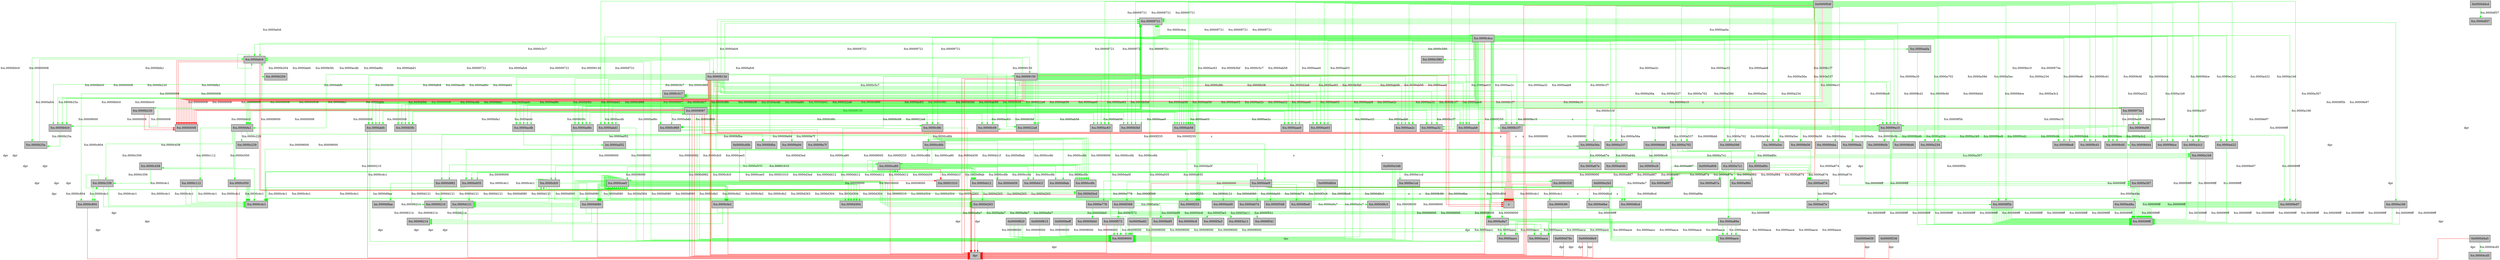 digraph code {
graph [bgcolor=white fontname="Courier" splines="ortho"];
node [fillcolor=gray style=filled shape=box];
edge [arrowhead="normal"];
  "0x0000a808" -> "0x0000a887" [label="fcn.0000a887" color="green" URL="fcn.0000a887/0x0000a887"];
  "0x0000a887" [label="fcn.0000a887" URL="fcn.0000a887/0x0000a887"];
  "0x0000c969" -> "0x00009a7f" [label="fcn.00009a7f" color="green" URL="fcn.00009a7f/0x00009a7f"];
  "0x00009a7f" [label="fcn.00009a7f" URL="fcn.00009a7f/0x00009a7f"];
  "0x0000c969" -> "0x00009a94" [label="fcn.00009a94" color="green" URL="fcn.00009a94/0x00009a94"];
  "0x00009a94" [label="fcn.00009a94" URL="fcn.00009a94/0x00009a94"];
  "0x0000c9fc" -> "0x0000cc6b" [label="fcn.0000cc6b" color="green" URL="fcn.0000cc6b/0x0000cc6b"];
  "0x0000cc6b" [label="fcn.0000cc6b" URL="fcn.0000cc6b/0x0000cc6b"];
  "0x0000c9fc" -> "0x0000cfc0" [label="fcn.0000cfc0" color="green" URL="fcn.0000cfc0/0x0000cfc0"];
  "0x0000cfc0" [label="fcn.0000cfc0" URL="fcn.0000cfc0/0x0000cfc0"];
  "0x0000c9fc" -> "0x0000cc6b" [label="fcn.0000cc6b" color="green" URL="fcn.0000cc6b/0x0000cc6b"];
  "0x0000cc6b" [label="fcn.0000cc6b" URL="fcn.0000cc6b/0x0000cc6b"];
  "0x0000c9fc" -> "0x0000d3ed" [label="fcn.0000d3ed" color="green" URL="fcn.0000d3ed/0x0000d3ed"];
  "0x0000d3ed" [label="fcn.0000d3ed" URL="fcn.0000d3ed/0x0000d3ed"];
  "0x0000c9fc" -> "0x0000d982" [label="fcn.0000d982" color="green" URL="fcn.0000d982/0x0000d982"];
  "0x0000d982" [label="fcn.0000d982" URL="fcn.0000d982/0x0000d982"];
  "0x0000c9fc" -> "0x0000d41f" [label="fcn.0000d41f" color="green" URL="fcn.0000d41f/0x0000d41f"];
  "0x0000d41f" [label="fcn.0000d41f" URL="fcn.0000d41f/0x0000d41f"];
  "0x0000c9fc" -> "0x0000cd6b" [label="fcn.0000cd6b" color="green" URL="fcn.0000cd6b/0x0000cd6b"];
  "0x0000cd6b" [label="fcn.0000cd6b" URL="fcn.0000cd6b/0x0000cd6b"];
  "0x0000c9fc" -> "0x0000cc6b" [label="fcn.0000cc6b" color="green" URL="fcn.0000cc6b/0x0000cc6b"];
  "0x0000cc6b" [label="fcn.0000cc6b" URL="fcn.0000cc6b/0x0000cc6b"];
  "0x0000c9fc" -> "0x0000d9ab" [label="fcn.0000d9ab" color="green" URL="fcn.0000d9ab/0x0000d9ab"];
  "0x0000d9ab" [label="fcn.0000d9ab" URL="fcn.0000d9ab/0x0000d9ab"];
  "0x0000c9fc" -> "0x0000d459" [label="fcn.0000d459" color="green" URL="fcn.0000d459/0x0000d459"];
  "0x0000d459" [label="fcn.0000d459" URL="fcn.0000d459/0x0000d459"];
  "0x0000c9fc" -> "0x0000cee5" [label="fcn.0000cee5" color="green" URL="fcn.0000cee5/0x0000cee5"];
  "0x0000cee5" [label="fcn.0000cee5" URL="fcn.0000cee5/0x0000cee5"];
  "0x0000c9fc" -> "0x0000cc6b" [label="fcn.0000cc6b" color="green" URL="fcn.0000cc6b/0x0000cc6b"];
  "0x0000cc6b" [label="fcn.0000cc6b" URL="fcn.0000cc6b/0x0000cc6b"];
  "0x00009000" -> "0x00000000" [label="dpr" color="red" URL="dpr/0x00000000"];
  "0x00000000" [label="dpr" URL="dpr/0x00000000"];
  "0x00009721" -> "0x0000a166" [label="fcn.0000a166" color="green" URL="fcn.0000a166/0x0000a166"];
  "0x0000a166" [label="fcn.0000a166" URL="fcn.0000a166/0x0000a166"];
  "0x00009721" -> "0x0000973a" [label="fcn.0000973a" color="green" URL="fcn.0000973a/0x0000973a"];
  "0x0000973a" [label="fcn.0000973a" URL="fcn.0000973a/0x0000973a"];
  "0x00009721" -> "0x00009a10" [label="fcn.00009a10" color="green" URL="fcn.00009a10/0x00009a10"];
  "0x00009a10" [label="fcn.00009a10" URL="fcn.00009a10/0x00009a10"];
  "0x00009721" -> "0x0000aa0a" [label="fcn.0000aa0a" color="green" URL="fcn.0000aa0a/0x0000aa0a"];
  "0x0000aa0a" [label="fcn.0000aa0a" URL="fcn.0000aa0a/0x0000aa0a"];
  "0x00009721" -> "0x0000c4ca" [label="fcn.0000c4ca" color="green" URL="fcn.0000c4ca/0x0000c4ca"];
  "0x0000c4ca" [label="fcn.0000c4ca" URL="fcn.0000c4ca/0x0000c4ca"];
  "0x0000a166" -> "0x000099ff" [label="fcn.000099ff" color="green" URL="fcn.000099ff/0x000099ff"];
  "0x000099ff" [label="fcn.000099ff" URL="fcn.000099ff/0x000099ff"];
  "0x0000a166" -> "0x000099ff" [label="fcn.000099ff" color="green" URL="fcn.000099ff/0x000099ff"];
  "0x000099ff" [label="fcn.000099ff" URL="fcn.000099ff/0x000099ff"];
  "0x0000973a" -> "0x00009a08" [label="fcn.00009a08" color="green" URL="fcn.00009a08/0x00009a08"];
  "0x00009a08" [label="fcn.00009a08" URL="fcn.00009a08/0x00009a08"];
  "0x0000973a" -> "0x00009a08" [label="fcn.00009a08" color="green" URL="fcn.00009a08/0x00009a08"];
  "0x00009a08" [label="fcn.00009a08" URL="fcn.00009a08/0x00009a08"];
  "0x0000973a" -> "0x000099ff" [label="fcn.000099ff" color="green" URL="fcn.000099ff/0x000099ff"];
  "0x000099ff" [label="fcn.000099ff" URL="fcn.000099ff/0x000099ff"];
  "0x0000973a" -> "0x00009000" [label="fcn.00009000" color="green" URL="fcn.00009000/0x00009000"];
  "0x00009000" [label="fcn.00009000" URL="fcn.00009000/0x00009000"];
  "0x0000973a" -> "0x00000000" [label="dpr" color="red" URL="dpr/0x00000000"];
  "0x00000000" [label="dpr" URL="dpr/0x00000000"];
  "0x0000973a" -> "0x00009a10" [label="fcn.00009a10" color="green" URL="fcn.00009a10/0x00009a10"];
  "0x00009a10" [label="fcn.00009a10" URL="fcn.00009a10/0x00009a10"];
  "0x00009a10" -> "0x00009a56" [label="fcn.00009a56" color="green" URL="fcn.00009a56/0x00009a56"];
  "0x00009a56" [label="fcn.00009a56" URL="fcn.00009a56/0x00009a56"];
  "0x00009a10" -> "0x00009aba" [label="fcn.00009aba" color="green" URL="fcn.00009aba/0x00009aba"];
  "0x00009aba" [label="fcn.00009aba" URL="fcn.00009aba/0x00009aba"];
  "0x00009a10" -> "0x00009afa" [label="fcn.00009afa" color="green" URL="fcn.00009afa/0x00009afa"];
  "0x00009afa" [label="fcn.00009afa" URL="fcn.00009afa/0x00009afa"];
  "0x00009a10" -> "0x00009b0b" [label="fcn.00009b0b" color="green" URL="fcn.00009b0b/0x00009b0b"];
  "0x00009b0b" [label="fcn.00009b0b" URL="fcn.00009b0b/0x00009b0b"];
  "0x00009a10" -> "0x00009b46" [label="fcn.00009b46" color="green" URL="fcn.00009b46/0x00009b46"];
  "0x00009b46" [label="fcn.00009b46" URL="fcn.00009b46/0x00009b46"];
  "0x00009a10" -> "0x00009bb6" [label="fcn.00009bb6" color="green" URL="fcn.00009bb6/0x00009bb6"];
  "0x00009bb6" [label="fcn.00009bb6" URL="fcn.00009bb6/0x00009bb6"];
  "0x00009a10" -> "0x00009be8" [label="fcn.00009be8" color="green" URL="fcn.00009be8/0x00009be8"];
  "0x00009be8" [label="fcn.00009be8" URL="fcn.00009be8/0x00009be8"];
  "0x00009a10" -> "0x00009cd1" [label="fcn.00009cd1" color="green" URL="fcn.00009cd1/0x00009cd1"];
  "0x00009cd1" [label="fcn.00009cd1" URL="fcn.00009cd1/0x00009cd1"];
  "0x00009a10" -> "0x00009cfd" [label="fcn.00009cfd" color="green" URL="fcn.00009cfd/0x00009cfd"];
  "0x00009cfd" [label="fcn.00009cfd" URL="fcn.00009cfd/0x00009cfd"];
  "0x00009a10" -> "0x00009d44" [label="fcn.00009d44" color="green" URL="fcn.00009d44/0x00009d44"];
  "0x00009d44" [label="fcn.00009d44" URL="fcn.00009d44/0x00009d44"];
  "0x00009a10" -> "0x00009dce" [label="fcn.00009dce" color="green" URL="fcn.00009dce/0x00009dce"];
  "0x00009dce" [label="fcn.00009dce" URL="fcn.00009dce/0x00009dce"];
  "0x00009a10" -> "0x00009e97" [label="fcn.00009e97" color="green" URL="fcn.00009e97/0x00009e97"];
  "0x00009e97" [label="fcn.00009e97" URL="fcn.00009e97/0x00009e97"];
  "0x00009a10" -> "0x00009f5b" [label="fcn.00009f5b" color="green" URL="fcn.00009f5b/0x00009f5b"];
  "0x00009f5b" [label="fcn.00009f5b" URL="fcn.00009f5b/0x00009f5b"];
  "0x00009a10" -> "0x0000a1b9" [label="fcn.0000a1b9" color="green" URL="fcn.0000a1b9/0x0000a1b9"];
  "0x0000a1b9" [label="fcn.0000a1b9" URL="fcn.0000a1b9/0x0000a1b9"];
  "0x00009a10" -> "0x0000a234" [label="fcn.0000a234" color="green" URL="fcn.0000a234/0x0000a234"];
  "0x0000a234" [label="fcn.0000a234" URL="fcn.0000a234/0x0000a234"];
  "0x00009a10" -> "0x0000a307" [label="fcn.0000a307" color="green" URL="fcn.0000a307/0x0000a307"];
  "0x0000a307" [label="fcn.0000a307" URL="fcn.0000a307/0x0000a307"];
  "0x00009a10" -> "0x0000a3c2" [label="fcn.0000a3c2" color="green" URL="fcn.0000a3c2/0x0000a3c2"];
  "0x0000a3c2" [label="fcn.0000a3c2" URL="fcn.0000a3c2/0x0000a3c2"];
  "0x00009a10" -> "0x0000a422" [label="fcn.0000a422" color="green" URL="fcn.0000a422/0x0000a422"];
  "0x0000a422" [label="fcn.0000a422" URL="fcn.0000a422/0x0000a422"];
  "0x00009a10" -> "0x0000a537" [label="fcn.0000a537" color="green" URL="fcn.0000a537/0x0000a537"];
  "0x0000a537" [label="fcn.0000a537" URL="fcn.0000a537/0x0000a537"];
  "0x00009a10" -> "0x0000a56a" [label="fcn.0000a56a" color="green" URL="fcn.0000a56a/0x0000a56a"];
  "0x0000a56a" [label="fcn.0000a56a" URL="fcn.0000a56a/0x0000a56a"];
  "0x00009a10" -> "0x0000a59d" [label="fcn.0000a59d" color="green" URL="fcn.0000a59d/0x0000a59d"];
  "0x0000a59d" [label="fcn.0000a59d" URL="fcn.0000a59d/0x0000a59d"];
  "0x00009a10" -> "0x0000a5ec" [label="fcn.0000a5ec" color="green" URL="fcn.0000a5ec/0x0000a5ec"];
  "0x0000a5ec" [label="fcn.0000a5ec" URL="fcn.0000a5ec/0x0000a5ec"];
  "0x00009a10" -> "0x0000a702" [label="fcn.0000a702" color="green" URL="fcn.0000a702/0x0000a702"];
  "0x0000a702" [label="fcn.0000a702" URL="fcn.0000a702/0x0000a702"];
  "0x00009bb6" -> "0x00009cc9" [label="loc.00009cc9" color="green" URL="loc.00009cc9/0x00009cc9"];
  "0x00009cc9" [label="loc.00009cc9" URL="loc.00009cc9/0x00009cc9"];
  "0x00009e97" -> "0x000099ff" [label="fcn.000099ff" color="green" URL="fcn.000099ff/0x000099ff"];
  "0x000099ff" [label="fcn.000099ff" URL="fcn.000099ff/0x000099ff"];
  "0x00009e97" -> "0x000099ff" [label="fcn.000099ff" color="green" URL="fcn.000099ff/0x000099ff"];
  "0x000099ff" [label="fcn.000099ff" URL="fcn.000099ff/0x000099ff"];
  "0x00009e97" -> "0x000099ff" [label="fcn.000099ff" color="green" URL="fcn.000099ff/0x000099ff"];
  "0x000099ff" [label="fcn.000099ff" URL="fcn.000099ff/0x000099ff"];
  "0x00009e97" -> "0x000099ff" [label="fcn.000099ff" color="green" URL="fcn.000099ff/0x000099ff"];
  "0x000099ff" [label="fcn.000099ff" URL="fcn.000099ff/0x000099ff"];
  "0x00009e97" -> "0x000099ff" [label="fcn.000099ff" color="green" URL="fcn.000099ff/0x000099ff"];
  "0x000099ff" [label="fcn.000099ff" URL="fcn.000099ff/0x000099ff"];
  "0x00009e97" -> "0x000099ff" [label="fcn.000099ff" color="green" URL="fcn.000099ff/0x000099ff"];
  "0x000099ff" [label="fcn.000099ff" URL="fcn.000099ff/0x000099ff"];
  "0x00009e97" -> "0x000099ff" [label="fcn.000099ff" color="green" URL="fcn.000099ff/0x000099ff"];
  "0x000099ff" [label="fcn.000099ff" URL="fcn.000099ff/0x000099ff"];
  "0x00009e97" -> "0x000099ff" [label="fcn.000099ff" color="green" URL="fcn.000099ff/0x000099ff"];
  "0x000099ff" [label="fcn.000099ff" URL="fcn.000099ff/0x000099ff"];
  "0x00009e97" -> "0x000099ff" [label="fcn.000099ff" color="green" URL="fcn.000099ff/0x000099ff"];
  "0x000099ff" [label="fcn.000099ff" URL="fcn.000099ff/0x000099ff"];
  "0x00009f5b" -> "0x000099ff" [label="fcn.000099ff" color="green" URL="fcn.000099ff/0x000099ff"];
  "0x000099ff" [label="fcn.000099ff" URL="fcn.000099ff/0x000099ff"];
  "0x00009f5b" -> "0x000099ff" [label="fcn.000099ff" color="green" URL="fcn.000099ff/0x000099ff"];
  "0x000099ff" [label="fcn.000099ff" URL="fcn.000099ff/0x000099ff"];
  "0x00009f5b" -> "0x000099ff" [label="fcn.000099ff" color="green" URL="fcn.000099ff/0x000099ff"];
  "0x000099ff" [label="fcn.000099ff" URL="fcn.000099ff/0x000099ff"];
  "0x00009f5b" -> "0x000099ff" [label="fcn.000099ff" color="green" URL="fcn.000099ff/0x000099ff"];
  "0x000099ff" [label="fcn.000099ff" URL="fcn.000099ff/0x000099ff"];
  "0x00009f5b" -> "0x000099ff" [label="fcn.000099ff" color="green" URL="fcn.000099ff/0x000099ff"];
  "0x000099ff" [label="fcn.000099ff" URL="fcn.000099ff/0x000099ff"];
  "0x00009f5b" -> "0x000099ff" [label="fcn.000099ff" color="green" URL="fcn.000099ff/0x000099ff"];
  "0x000099ff" [label="fcn.000099ff" URL="fcn.000099ff/0x000099ff"];
  "0x00009f5b" -> "0x000099ff" [label="fcn.000099ff" color="green" URL="fcn.000099ff/0x000099ff"];
  "0x000099ff" [label="fcn.000099ff" URL="fcn.000099ff/0x000099ff"];
  "0x00009f5b" -> "0x000099ff" [label="fcn.000099ff" color="green" URL="fcn.000099ff/0x000099ff"];
  "0x000099ff" [label="fcn.000099ff" URL="fcn.000099ff/0x000099ff"];
  "0x00009f5b" -> "0x000099ff" [label="fcn.000099ff" color="green" URL="fcn.000099ff/0x000099ff"];
  "0x000099ff" [label="fcn.000099ff" URL="fcn.000099ff/0x000099ff"];
  "0x00009f5b" -> "0x000099ff" [label="fcn.000099ff" color="green" URL="fcn.000099ff/0x000099ff"];
  "0x000099ff" [label="fcn.000099ff" URL="fcn.000099ff/0x000099ff"];
  "0x00009f5b" -> "0x000099ff" [label="fcn.000099ff" color="green" URL="fcn.000099ff/0x000099ff"];
  "0x000099ff" [label="fcn.000099ff" URL="fcn.000099ff/0x000099ff"];
  "0x00009f5b" -> "0x000099ff" [label="fcn.000099ff" color="green" URL="fcn.000099ff/0x000099ff"];
  "0x000099ff" [label="fcn.000099ff" URL="fcn.000099ff/0x000099ff"];
  "0x0000a1b9" -> "0x000099ff" [label="fcn.000099ff" color="green" URL="fcn.000099ff/0x000099ff"];
  "0x000099ff" [label="fcn.000099ff" URL="fcn.000099ff/0x000099ff"];
  "0x0000a1b9" -> "0x000099ff" [label="fcn.000099ff" color="green" URL="fcn.000099ff/0x000099ff"];
  "0x000099ff" [label="fcn.000099ff" URL="fcn.000099ff/0x000099ff"];
  "0x0000a1b9" -> "0x0000a9a7" [label="fcn.0000a9a7" color="green" URL="fcn.0000a9a7/0x0000a9a7"];
  "0x0000a9a7" [label="fcn.0000a9a7" URL="fcn.0000a9a7/0x0000a9a7"];
  "0x0000a234" -> "0x000099ff" [label="fcn.000099ff" color="green" URL="fcn.000099ff/0x000099ff"];
  "0x000099ff" [label="fcn.000099ff" URL="fcn.000099ff/0x000099ff"];
  "0x0000a234" -> "0x000099ff" [label="fcn.000099ff" color="green" URL="fcn.000099ff/0x000099ff"];
  "0x000099ff" [label="fcn.000099ff" URL="fcn.000099ff/0x000099ff"];
  "0x0000a307" -> "0x0000c4c1" [label="fcn.0000c4c1" color="green" URL="fcn.0000c4c1/0x0000c4c1"];
  "0x0000c4c1" [label="fcn.0000c4c1" URL="fcn.0000c4c1/0x0000c4c1"];
  "0x0000a307" -> "0x000099ff" [label="fcn.000099ff" color="green" URL="fcn.000099ff/0x000099ff"];
  "0x000099ff" [label="fcn.000099ff" URL="fcn.000099ff/0x000099ff"];
  "0x0000a307" -> "0x000099ff" [label="fcn.000099ff" color="green" URL="fcn.000099ff/0x000099ff"];
  "0x000099ff" [label="fcn.000099ff" URL="fcn.000099ff/0x000099ff"];
  "0x0000a307" -> "0x0000c4c1" [label="fcn.0000c4c1" color="green" URL="fcn.0000c4c1/0x0000c4c1"];
  "0x0000c4c1" [label="fcn.0000c4c1" URL="fcn.0000c4c1/0x0000c4c1"];
  "0x0000a307" -> "0x0000a48a" [label="fcn.0000a48a" color="green" URL="fcn.0000a48a/0x0000a48a"];
  "0x0000a48a" [label="fcn.0000a48a" URL="fcn.0000a48a/0x0000a48a"];
  "0x0000a48a" -> "0x000099ff" [label="fcn.000099ff" color="green" URL="fcn.000099ff/0x000099ff"];
  "0x000099ff" [label="fcn.000099ff" URL="fcn.000099ff/0x000099ff"];
  "0x0000a3c2" -> "0x000099ff" [label="fcn.000099ff" color="green" URL="fcn.000099ff/0x000099ff"];
  "0x000099ff" [label="fcn.000099ff" URL="fcn.000099ff/0x000099ff"];
  "0x0000a422" -> "0x000099ff" [label="fcn.000099ff" color="green" URL="fcn.000099ff/0x000099ff"];
  "0x000099ff" [label="fcn.000099ff" URL="fcn.000099ff/0x000099ff"];
  "0x0000a537" -> "0x0000a64b" [label="fcn.0000a64b" color="green" URL="fcn.0000a64b/0x0000a64b"];
  "0x0000a64b" [label="fcn.0000a64b" URL="fcn.0000a64b/0x0000a64b"];
  "0x0000a56a" -> "0x0000a67e" [label="fcn.0000a67e" color="green" URL="fcn.0000a67e/0x0000a67e"];
  "0x0000a67e" [label="fcn.0000a67e" URL="fcn.0000a67e/0x0000a67e"];
  "0x0000a702" -> "0x0000a887" [label="fcn.0000a887" color="green" URL="fcn.0000a887/0x0000a887"];
  "0x0000a887" [label="fcn.0000a887" URL="fcn.0000a887/0x0000a887"];
  "0x0000a702" -> "0x0000a80c" [label="fcn.0000a80c" color="green" URL="fcn.0000a80c/0x0000a80c"];
  "0x0000a80c" [label="fcn.0000a80c" URL="fcn.0000a80c/0x0000a80c"];
  "0x0000a702" -> "0x0000a7c1" [label="fcn.0000a7c1" color="green" URL="fcn.0000a7c1/0x0000a7c1"];
  "0x0000a7c1" [label="fcn.0000a7c1" URL="fcn.0000a7c1/0x0000a7c1"];
  "0x0000a702" -> "0x0000a874" [label="fcn.0000a874" color="green" URL="fcn.0000a874/0x0000a874"];
  "0x0000a874" [label="fcn.0000a874" URL="fcn.0000a874/0x0000a874"];
  "0x0000a702" -> "0x0000a935" [label="fcn.0000a935" color="green" URL="fcn.0000a935/0x0000a935"];
  "0x0000a935" [label="fcn.0000a935" URL="fcn.0000a935/0x0000a935"];
  "0x0000a702" -> "0x0000c4c1" [label="fcn.0000c4c1" color="green" URL="fcn.0000c4c1/0x0000c4c1"];
  "0x0000c4c1" [label="fcn.0000c4c1" URL="fcn.0000c4c1/0x0000c4c1"];
  "0x0000a80c" -> "0x0000a887" [label="fcn.0000a887" color="green" URL="fcn.0000a887/0x0000a887"];
  "0x0000a887" [label="fcn.0000a887" URL="fcn.0000a887/0x0000a887"];
  "0x0000a80c" -> "0x0000a935" [label="fcn.0000a935" color="green" URL="fcn.0000a935/0x0000a935"];
  "0x0000a935" [label="fcn.0000a935" URL="fcn.0000a935/0x0000a935"];
  "0x0000a80c" -> "0x0000a874" [label="fcn.0000a874" color="green" URL="fcn.0000a874/0x0000a874"];
  "0x0000a874" [label="fcn.0000a874" URL="fcn.0000a874/0x0000a874"];
  "0x0000a80c" -> "0x0000c4c1" [label="fcn.0000c4c1" color="green" URL="fcn.0000c4c1/0x0000c4c1"];
  "0x0000c4c1" [label="fcn.0000c4c1" URL="fcn.0000c4c1/0x0000c4c1"];
  "0x0000a80c" -> "0x0000a87a" [label="fcn.0000a87a" color="green" URL="fcn.0000a87a/0x0000a87a"];
  "0x0000a87a" [label="fcn.0000a87a" URL="fcn.0000a87a/0x0000a87a"];
  "0x0000a80c" -> "0x0000a984" [label="fcn.0000a984" color="green" URL="fcn.0000a984/0x0000a984"];
  "0x0000a984" [label="fcn.0000a984" URL="fcn.0000a984/0x0000a984"];
  "0x0000a80c" -> "0x0000a874" [label="fcn.0000a874" color="green" URL="fcn.0000a874/0x0000a874"];
  "0x0000a874" [label="fcn.0000a874" URL="fcn.0000a874/0x0000a874"];
  "0x0000a7c1" -> "0x0000a887" [label="fcn.0000a887" color="green" URL="fcn.0000a887/0x0000a887"];
  "0x0000a887" [label="fcn.0000a887" URL="fcn.0000a887/0x0000a887"];
  "0x0000a7c1" -> "0x0000a89a" [label="fcn.0000a89a" color="green" URL="fcn.0000a89a/0x0000a89a"];
  "0x0000a89a" [label="fcn.0000a89a" URL="fcn.0000a89a/0x0000a89a"];
  "0x0000a7c1" -> "0x0000a935" [label="fcn.0000a935" color="green" URL="fcn.0000a935/0x0000a935"];
  "0x0000a935" [label="fcn.0000a935" URL="fcn.0000a935/0x0000a935"];
  "0x0000a7c1" -> "0x0000a874" [label="fcn.0000a874" color="green" URL="fcn.0000a874/0x0000a874"];
  "0x0000a874" [label="fcn.0000a874" URL="fcn.0000a874/0x0000a874"];
  "0x0000a7c1" -> "0x0000c4c1" [label="fcn.0000c4c1" color="green" URL="fcn.0000c4c1/0x0000c4c1"];
  "0x0000c4c1" [label="fcn.0000c4c1" URL="fcn.0000c4c1/0x0000c4c1"];
  "0x0000a7c1" -> "0x0000a87a" [label="fcn.0000a87a" color="green" URL="fcn.0000a87a/0x0000a87a"];
  "0x0000a87a" [label="fcn.0000a87a" URL="fcn.0000a87a/0x0000a87a"];
  "0x0000a7c1" -> "0x0000a984" [label="fcn.0000a984" color="green" URL="fcn.0000a984/0x0000a984"];
  "0x0000a984" [label="fcn.0000a984" URL="fcn.0000a984/0x0000a984"];
  "0x0000a874" -> "0x0000a87e" [label="loc.0000a87e" color="green" URL="loc.0000a87e/0x0000a87e"];
  "0x0000a87e" [label="loc.0000a87e" URL="loc.0000a87e/0x0000a87e"];
  "0x0000a935" -> "0x0000c4c1" [label="fcn.0000c4c1" color="green" URL="fcn.0000c4c1/0x0000c4c1"];
  "0x0000c4c1" [label="fcn.0000c4c1" URL="fcn.0000c4c1/0x0000c4c1"];
  "0x0000aa0a" -> "0x000099ff" [label="fcn.000099ff" color="green" URL="fcn.000099ff/0x000099ff"];
  "0x000099ff" [label="fcn.000099ff" URL="fcn.000099ff/0x000099ff"];
  "0x0000c4ca" -> "0x000022a6" [label="fcn.000022a6" color="green" URL="fcn.000022a6/0x000022a6"];
  "0x000022a6" [label="fcn.000022a6" URL="fcn.000022a6/0x000022a6"];
  "0x0000c4ca" -> "0x0000fc08" [label="fcn.0000fc08" color="green" URL="fcn.0000fc08/0x0000fc08"];
  "0x0000fc08" [label="fcn.0000fc08" URL="fcn.0000fc08/0x0000fc08"];
  "0x0000c4ca" -> "0x0000ab56" [label="fcn.0000ab56" color="green" URL="fcn.0000ab56/0x0000ab56"];
  "0x0000ab56" [label="fcn.0000ab56" URL="fcn.0000ab56/0x0000ab56"];
  "0x0000c4ca" -> "0x0000f255" [label="fcn.0000f255" color="green" URL="fcn.0000f255/0x0000f255"];
  "0x0000f255" [label="fcn.0000f255" URL="fcn.0000f255/0x0000f255"];
  "0x0000c4ca" -> "0x0000c969" [label="fcn.0000c969" color="green" URL="fcn.0000c969/0x0000c969"];
  "0x0000c969" [label="fcn.0000c969" URL="fcn.0000c969/0x0000c969"];
  "0x0000c4ca" -> "0x0000c9fc" [label="fcn.0000c9fc" color="green" URL="fcn.0000c9fc/0x0000c9fc"];
  "0x0000c9fc" [label="fcn.0000c9fc" URL="fcn.0000c9fc/0x0000c9fc"];
  "0x0000c4ca" -> "0x00000008" [label="fcn.00000008" color="red" URL="fcn.00000008/0x00000008"];
  "0x00000008" [label="fcn.00000008" URL="fcn.00000008/0x00000008"];
  "0x0000c4ca" -> "0x00008000" [label="s" color="red" URL="s/0x00008000"];
  "0x00008000" [label="s" URL="s/0x00008000"];
  "0x0000c4ca" -> "0x00009000" [label="fcn.00009000" color="green" URL="fcn.00009000/0x00009000"];
  "0x00009000" [label="fcn.00009000" URL="fcn.00009000/0x00009000"];
  "0x0000c4ca" -> "0x00009721" [label="fcn.00009721" color="green" URL="fcn.00009721/0x00009721"];
  "0x00009721" [label="fcn.00009721" URL="fcn.00009721/0x00009721"];
  "0x0000c4ca" -> "0x0000aae0" [label="fcn.0000aae0" color="green" URL="fcn.0000aae0/0x0000aae0"];
  "0x0000aae0" [label="fcn.0000aae0" URL="fcn.0000aae0/0x0000aae0"];
  "0x0000c4ca" -> "0x0000ab56" [label="fcn.0000ab56" color="green" URL="fcn.0000ab56/0x0000ab56"];
  "0x0000ab56" [label="fcn.0000ab56" URL="fcn.0000ab56/0x0000ab56"];
  "0x0000c4ca" -> "0x0000abd1" [label="fcn.0000abd1" color="green" URL="fcn.0000abd1/0x0000abd1"];
  "0x0000abd1" [label="fcn.0000abd1" URL="fcn.0000abd1/0x0000abd1"];
  "0x0000c4ca" -> "0x0000abfc" [label="fcn.0000abfc" color="green" URL="fcn.0000abfc/0x0000abfc"];
  "0x0000abfc" [label="fcn.0000abfc" URL="fcn.0000abfc/0x0000abfc"];
  "0x0000c4ca" -> "0x0000ac63" [label="fcn.0000ac63" color="green" URL="fcn.0000ac63/0x0000ac63"];
  "0x0000ac63" [label="fcn.0000ac63" URL="fcn.0000ac63/0x0000ac63"];
  "0x0000c4ca" -> "0x0000acdb" [label="fcn.0000acdb" color="green" URL="fcn.0000acdb/0x0000acdb"];
  "0x0000acdb" [label="fcn.0000acdb" URL="fcn.0000acdb/0x0000acdb"];
  "0x0000c4ca" -> "0x0000ad6c" [label="fcn.0000ad6c" color="green" URL="fcn.0000ad6c/0x0000ad6c"];
  "0x0000ad6c" [label="fcn.0000ad6c" URL="fcn.0000ad6c/0x0000ad6c"];
  "0x0000c4ca" -> "0x00009721" [label="fcn.00009721" color="green" URL="fcn.00009721/0x00009721"];
  "0x00009721" [label="fcn.00009721" URL="fcn.00009721/0x00009721"];
  "0x0000c4ca" -> "0x0000ae03" [label="fcn.0000ae03" color="green" URL="fcn.0000ae03/0x0000ae03"];
  "0x0000ae03" [label="fcn.0000ae03" URL="fcn.0000ae03/0x0000ae03"];
  "0x0000c4ca" -> "0x0000ae2c" [label="fcn.0000ae2c" color="green" URL="fcn.0000ae2c/0x0000ae2c"];
  "0x0000ae2c" [label="fcn.0000ae2c" URL="fcn.0000ae2c/0x0000ae2c"];
  "0x0000c4ca" -> "0x0000aa32" [label="fcn.0000aa32" color="green" URL="fcn.0000aa32/0x0000aa32"];
  "0x0000aa32" [label="fcn.0000aa32" URL="fcn.0000aa32/0x0000aa32"];
  "0x0000c4ca" -> "0x0000aab8" [label="fcn.0000aab8" color="green" URL="fcn.0000aab8/0x0000aab8"];
  "0x0000aab8" [label="fcn.0000aab8" URL="fcn.0000aab8/0x0000aab8"];
  "0x0000c4ca" -> "0x0000afc6" [label="fcn.0000afc6" color="green" URL="fcn.0000afc6/0x0000afc6"];
  "0x0000afc6" [label="fcn.0000afc6" URL="fcn.0000afc6/0x0000afc6"];
  "0x0000c4ca" -> "0x0000b0c0" [label="fcn.0000b0c0" color="green" URL="fcn.0000b0c0/0x0000b0c0"];
  "0x0000b0c0" [label="fcn.0000b0c0" URL="fcn.0000b0c0/0x0000b0c0"];
  "0x0000c4ca" -> "0x0000b1f7" [label="fcn.0000b1f7" color="green" URL="fcn.0000b1f7/0x0000b1f7"];
  "0x0000b1f7" [label="fcn.0000b1f7" URL="fcn.0000b1f7/0x0000b1f7"];
  "0x0000c4ca" -> "0x0000b5bf" [label="fcn.0000b5bf" color="green" URL="fcn.0000b5bf/0x0000b5bf"];
  "0x0000b5bf" [label="fcn.0000b5bf" URL="fcn.0000b5bf/0x0000b5bf"];
  "0x0000c4ca" -> "0x00009721" [label="fcn.00009721" color="green" URL="fcn.00009721/0x00009721"];
  "0x00009721" [label="fcn.00009721" URL="fcn.00009721/0x00009721"];
  "0x0000c4ca" -> "0x0000b5fc" [label="fcn.0000b5fc" color="green" URL="fcn.0000b5fc/0x0000b5fc"];
  "0x0000b5fc" [label="fcn.0000b5fc" URL="fcn.0000b5fc/0x0000b5fc"];
  "0x0000c4ca" -> "0x0000bfa1" [label="fcn.0000bfa1" color="green" URL="fcn.0000bfa1/0x0000bfa1"];
  "0x0000bfa1" [label="fcn.0000bfa1" URL="fcn.0000bfa1/0x0000bfa1"];
  "0x0000c4ca" -> "0x0000c5c7" [label="fcn.0000c5c7" color="green" URL="fcn.0000c5c7/0x0000c5c7"];
  "0x0000c5c7" [label="fcn.0000c5c7" URL="fcn.0000c5c7/0x0000c5c7"];
  "0x0000c4ca" -> "0x00009000" [label="fcn.00009000" color="green" URL="fcn.00009000/0x00009000"];
  "0x00009000" [label="fcn.00009000" URL="fcn.00009000/0x00009000"];
  "0x0000c4ca" -> "0x00000000" [label="dpr" color="red" URL="dpr/0x00000000"];
  "0x00000000" [label="dpr" URL="dpr/0x00000000"];
  "0x0000c4ca" -> "0x00009a10" [label="fcn.00009a10" color="green" URL="fcn.00009a10/0x00009a10"];
  "0x00009a10" [label="fcn.00009a10" URL="fcn.00009a10/0x00009a10"];
  "0x0000c4ca" -> "0x00009be8" [label="fcn.00009be8" color="green" URL="fcn.00009be8/0x00009be8"];
  "0x00009be8" [label="fcn.00009be8" URL="fcn.00009be8/0x00009be8"];
  "0x0000c4ca" -> "0x00009cd1" [label="fcn.00009cd1" color="green" URL="fcn.00009cd1/0x00009cd1"];
  "0x00009cd1" [label="fcn.00009cd1" URL="fcn.00009cd1/0x00009cd1"];
  "0x0000c4ca" -> "0x00009cfd" [label="fcn.00009cfd" color="green" URL="fcn.00009cfd/0x00009cfd"];
  "0x00009cfd" [label="fcn.00009cfd" URL="fcn.00009cfd/0x00009cfd"];
  "0x0000c4ca" -> "0x00009d44" [label="fcn.00009d44" color="green" URL="fcn.00009d44/0x00009d44"];
  "0x00009d44" [label="fcn.00009d44" URL="fcn.00009d44/0x00009d44"];
  "0x0000c4ca" -> "0x00009dce" [label="fcn.00009dce" color="green" URL="fcn.00009dce/0x00009dce"];
  "0x00009dce" [label="fcn.00009dce" URL="fcn.00009dce/0x00009dce"];
  "0x0000c4ca" -> "0x00009e97" [label="fcn.00009e97" color="green" URL="fcn.00009e97/0x00009e97"];
  "0x00009e97" [label="fcn.00009e97" URL="fcn.00009e97/0x00009e97"];
  "0x0000c4ca" -> "0x00009f5b" [label="fcn.00009f5b" color="green" URL="fcn.00009f5b/0x00009f5b"];
  "0x00009f5b" [label="fcn.00009f5b" URL="fcn.00009f5b/0x00009f5b"];
  "0x0000c4ca" -> "0x0000a1b9" [label="fcn.0000a1b9" color="green" URL="fcn.0000a1b9/0x0000a1b9"];
  "0x0000a1b9" [label="fcn.0000a1b9" URL="fcn.0000a1b9/0x0000a1b9"];
  "0x0000c4ca" -> "0x0000a234" [label="fcn.0000a234" color="green" URL="fcn.0000a234/0x0000a234"];
  "0x0000a234" [label="fcn.0000a234" URL="fcn.0000a234/0x0000a234"];
  "0x0000c4ca" -> "0x0000a307" [label="fcn.0000a307" color="green" URL="fcn.0000a307/0x0000a307"];
  "0x0000a307" [label="fcn.0000a307" URL="fcn.0000a307/0x0000a307"];
  "0x0000c4ca" -> "0x0000a3c2" [label="fcn.0000a3c2" color="green" URL="fcn.0000a3c2/0x0000a3c2"];
  "0x0000a3c2" [label="fcn.0000a3c2" URL="fcn.0000a3c2/0x0000a3c2"];
  "0x0000c4ca" -> "0x0000a422" [label="fcn.0000a422" color="green" URL="fcn.0000a422/0x0000a422"];
  "0x0000a422" [label="fcn.0000a422" URL="fcn.0000a422/0x0000a422"];
  "0x0000c4ca" -> "0x0000a537" [label="fcn.0000a537" color="green" URL="fcn.0000a537/0x0000a537"];
  "0x0000a537" [label="fcn.0000a537" URL="fcn.0000a537/0x0000a537"];
  "0x0000c4ca" -> "0x0000a56a" [label="fcn.0000a56a" color="green" URL="fcn.0000a56a/0x0000a56a"];
  "0x0000a56a" [label="fcn.0000a56a" URL="fcn.0000a56a/0x0000a56a"];
  "0x0000c4ca" -> "0x0000a59d" [label="fcn.0000a59d" color="green" URL="fcn.0000a59d/0x0000a59d"];
  "0x0000a59d" [label="fcn.0000a59d" URL="fcn.0000a59d/0x0000a59d"];
  "0x0000c4ca" -> "0x0000a5ec" [label="fcn.0000a5ec" color="green" URL="fcn.0000a5ec/0x0000a5ec"];
  "0x0000a5ec" [label="fcn.0000a5ec" URL="fcn.0000a5ec/0x0000a5ec"];
  "0x0000c4ca" -> "0x0000a702" [label="fcn.0000a702" color="green" URL="fcn.0000a702/0x0000a702"];
  "0x0000a702" [label="fcn.0000a702" URL="fcn.0000a702/0x0000a702"];
  "0x0000c4ca" -> "0x000099ff" [label="fcn.000099ff" color="green" URL="fcn.000099ff/0x000099ff"];
  "0x000099ff" [label="fcn.000099ff" URL="fcn.000099ff/0x000099ff"];
  "0x0000c4ca" -> "0x0000c580" [label="fcn.0000c580" color="green" URL="fcn.0000c580/0x0000c580"];
  "0x0000c580" [label="fcn.0000c580" URL="fcn.0000c580/0x0000c580"];
  "0x0000c4ca" -> "0x0000c53f" [label="fcn.0000c53f" color="green" URL="fcn.0000c53f/0x0000c53f"];
  "0x0000c53f" [label="fcn.0000c53f" URL="fcn.0000c53f/0x0000c53f"];
  "0x0000abd1" -> "0x00009000" [label="fcn.00009000" color="green" URL="fcn.00009000/0x00009000"];
  "0x00009000" [label="fcn.00009000" URL="fcn.00009000/0x00009000"];
  "0x0000abfc" -> "0x00009000" [label="fcn.00009000" color="green" URL="fcn.00009000/0x00009000"];
  "0x00009000" [label="fcn.00009000" URL="fcn.00009000/0x00009000"];
  "0x0000abfc" -> "0x00000000" [label="dpr" color="red" URL="dpr/0x00000000"];
  "0x00000000" [label="dpr" URL="dpr/0x00000000"];
  "0x0000ac63" -> "0x00009000" [label="fcn.00009000" color="green" URL="fcn.00009000/0x00009000"];
  "0x00009000" [label="fcn.00009000" URL="fcn.00009000/0x00009000"];
  "0x0000acdb" -> "0x0000ad52" [label="loc.0000ad52" color="green" URL="loc.0000ad52/0x0000ad52"];
  "0x0000ad52" [label="loc.0000ad52" URL="loc.0000ad52/0x0000ad52"];
  "0x0000ad6c" -> "0x00009000" [label="fcn.00009000" color="green" URL="fcn.00009000/0x00009000"];
  "0x00009000" [label="fcn.00009000" URL="fcn.00009000/0x00009000"];
  "0x0000afc6" -> "0x0000b25a" [label="fcn.0000b25a" color="green" URL="fcn.0000b25a/0x0000b25a"];
  "0x0000b25a" [label="fcn.0000b25a" URL="fcn.0000b25a/0x0000b25a"];
  "0x0000afc6" -> "0x00009000" [label="fcn.00009000" color="green" URL="fcn.00009000/0x00009000"];
  "0x00009000" [label="fcn.00009000" URL="fcn.00009000/0x00009000"];
  "0x0000afc6" -> "0x00000000" [label="dpr" color="red" URL="dpr/0x00000000"];
  "0x00000000" [label="dpr" URL="dpr/0x00000000"];
  "0x0000afc6" -> "0x00009000" [label="fcn.00009000" color="green" URL="fcn.00009000/0x00009000"];
  "0x00009000" [label="fcn.00009000" URL="fcn.00009000/0x00009000"];
  "0x0000afc6" -> "0x0000afc6" [label="fcn.0000afc6" color="green" URL="fcn.0000afc6/0x0000afc6"];
  "0x0000afc6" [label="fcn.0000afc6" URL="fcn.0000afc6/0x0000afc6"];
  "0x0000afc6" -> "0x00000008" [label="fcn.00000008" color="red" URL="fcn.00000008/0x00000008"];
  "0x00000008" [label="fcn.00000008" URL="fcn.00000008/0x00000008"];
  "0x0000afc6" -> "0x00000008" [label="fcn.00000008" color="red" URL="fcn.00000008/0x00000008"];
  "0x00000008" [label="fcn.00000008" URL="fcn.00000008/0x00000008"];
  "0x0000afc6" -> "0x0000b220" [label="fcn.0000b220" color="green" URL="fcn.0000b220/0x0000b220"];
  "0x0000b220" [label="fcn.0000b220" URL="fcn.0000b220/0x0000b220"];
  "0x0000afc6" -> "0x00009150" [label="fcn.00009150" color="green" URL="fcn.00009150/0x00009150"];
  "0x00009150" [label="fcn.00009150" URL="fcn.00009150/0x00009150"];
  "0x0000afc6" -> "0x0000b204" [label="fcn.0000b204" color="green" URL="fcn.0000b204/0x0000b204"];
  "0x0000b204" [label="fcn.0000b204" URL="fcn.0000b204/0x0000b204"];
  "0x0000afc6" -> "0x0000913d" [label="fcn.0000913d" color="green" URL="fcn.0000913d/0x0000913d"];
  "0x0000913d" [label="fcn.0000913d" URL="fcn.0000913d/0x0000913d"];
  "0x0000afc6" -> "0x00000000" [label="dpr" color="red" URL="dpr/0x00000000"];
  "0x00000000" [label="dpr" URL="dpr/0x00000000"];
  "0x0000b0c0" -> "0x0000b25a" [label="fcn.0000b25a" color="green" URL="fcn.0000b25a/0x0000b25a"];
  "0x0000b25a" [label="fcn.0000b25a" URL="fcn.0000b25a/0x0000b25a"];
  "0x0000b5fc" -> "0x00000210" [label="fcn.00000210" color="green" URL="fcn.00000210/0x00000210"];
  "0x00000210" [label="fcn.00000210" URL="fcn.00000210/0x00000210"];
  "0x0000bfa1" -> "0x0000bfba" [label="fcn.0000bfba" color="green" URL="fcn.0000bfba/0x0000bfba"];
  "0x0000bfba" [label="fcn.0000bfba" URL="fcn.0000bfba/0x0000bfba"];
  "0x0000bfa1" -> "0x0000c050" [label="fcn.0000c050" color="green" URL="fcn.0000c050/0x0000c050"];
  "0x0000c050" [label="fcn.0000c050" URL="fcn.0000c050/0x0000c050"];
  "0x0000bfa1" -> "0x0000c112" [label="fcn.0000c112" color="green" URL="fcn.0000c112/0x0000c112"];
  "0x0000c112" [label="fcn.0000c112" URL="fcn.0000c112/0x0000c112"];
  "0x0000bfa1" -> "0x0000c229" [label="fcn.0000c229" color="green" URL="fcn.0000c229/0x0000c229"];
  "0x0000c229" [label="fcn.0000c229" URL="fcn.0000c229/0x0000c229"];
  "0x0000bfa1" -> "0x0000c356" [label="fcn.0000c356" color="green" URL="fcn.0000c356/0x0000c356"];
  "0x0000c356" [label="fcn.0000c356" URL="fcn.0000c356/0x0000c356"];
  "0x0000bfa1" -> "0x0000c438" [label="fcn.0000c438" color="green" URL="fcn.0000c438/0x0000c438"];
  "0x0000c438" [label="fcn.0000c438" URL="fcn.0000c438/0x0000c438"];
  "0x0000bfba" -> "0x00009150" [label="fcn.00009150" color="green" URL="fcn.00009150/0x00009150"];
  "0x00009150" [label="fcn.00009150" URL="fcn.00009150/0x00009150"];
  "0x0000c050" -> "0x00000000" [label="dpr" color="red" URL="dpr/0x00000000"];
  "0x00000000" [label="dpr" URL="dpr/0x00000000"];
  "0x0000c050" -> "0x0000c4c1" [label="fcn.0000c4c1" color="green" URL="fcn.0000c4c1/0x0000c4c1"];
  "0x0000c4c1" [label="fcn.0000c4c1" URL="fcn.0000c4c1/0x0000c4c1"];
  "0x0000c050" -> "0x0000c4c1" [label="fcn.0000c4c1" color="green" URL="fcn.0000c4c1/0x0000c4c1"];
  "0x0000c4c1" [label="fcn.0000c4c1" URL="fcn.0000c4c1/0x0000c4c1"];
  "0x0000c050" -> "0x0000c4c1" [label="fcn.0000c4c1" color="green" URL="fcn.0000c4c1/0x0000c4c1"];
  "0x0000c4c1" [label="fcn.0000c4c1" URL="fcn.0000c4c1/0x0000c4c1"];
  "0x0000c050" -> "0x0000c4c1" [label="fcn.0000c4c1" color="green" URL="fcn.0000c4c1/0x0000c4c1"];
  "0x0000c4c1" [label="fcn.0000c4c1" URL="fcn.0000c4c1/0x0000c4c1"];
  "0x0000c112" -> "0x0000c4c1" [label="fcn.0000c4c1" color="green" URL="fcn.0000c4c1/0x0000c4c1"];
  "0x0000c4c1" [label="fcn.0000c4c1" URL="fcn.0000c4c1/0x0000c4c1"];
  "0x0000c112" -> "0x0000c4c1" [label="fcn.0000c4c1" color="green" URL="fcn.0000c4c1/0x0000c4c1"];
  "0x0000c4c1" [label="fcn.0000c4c1" URL="fcn.0000c4c1/0x0000c4c1"];
  "0x0000c112" -> "0x0000c4c1" [label="fcn.0000c4c1" color="green" URL="fcn.0000c4c1/0x0000c4c1"];
  "0x0000c4c1" [label="fcn.0000c4c1" URL="fcn.0000c4c1/0x0000c4c1"];
  "0x0000c356" -> "0x0000c4c1" [label="fcn.0000c4c1" color="green" URL="fcn.0000c4c1/0x0000c4c1"];
  "0x0000c4c1" [label="fcn.0000c4c1" URL="fcn.0000c4c1/0x0000c4c1"];
  "0x0000c356" -> "0x0000c4c1" [label="fcn.0000c4c1" color="green" URL="fcn.0000c4c1/0x0000c4c1"];
  "0x0000c4c1" [label="fcn.0000c4c1" URL="fcn.0000c4c1/0x0000c4c1"];
  "0x0000c356" -> "0x0000c356" [label="fcn.0000c356" color="green" URL="fcn.0000c356/0x0000c356"];
  "0x0000c356" [label="fcn.0000c356" URL="fcn.0000c356/0x0000c356"];
  "0x0000c356" -> "0x0000c804" [label="fcn.0000c804" color="green" URL="fcn.0000c804/0x0000c804"];
  "0x0000c804" [label="fcn.0000c804" URL="fcn.0000c804/0x0000c804"];
  "0x0000c438" -> "0x0000c4c1" [label="fcn.0000c4c1" color="green" URL="fcn.0000c4c1/0x0000c4c1"];
  "0x0000c4c1" [label="fcn.0000c4c1" URL="fcn.0000c4c1/0x0000c4c1"];
  "0x0000c438" -> "0x0000c356" [label="fcn.0000c356" color="green" URL="fcn.0000c356/0x0000c356"];
  "0x0000c356" [label="fcn.0000c356" URL="fcn.0000c356/0x0000c356"];
  "0x0000c5c7" -> "0x00009087" [label="fcn.00009087" color="green" URL="fcn.00009087/0x00009087"];
  "0x00009087" [label="fcn.00009087" URL="fcn.00009087/0x00009087"];
  "0x0000c5c7" -> "0x0000c804" [label="fcn.0000c804" color="green" URL="fcn.0000c804/0x0000c804"];
  "0x0000c804" [label="fcn.0000c804" URL="fcn.0000c804/0x0000c804"];
  "0x0000a9a7" -> "0x0000aacc" [label="fcn.0000aacc" color="green" URL="fcn.0000aacc/0x0000aacc"];
  "0x0000aacc" [label="fcn.0000aacc" URL="fcn.0000aacc/0x0000aacc"];
  "0x0000a9a7" -> "0x0000aaca" [label="fcn.0000aaca" color="green" URL="fcn.0000aaca/0x0000aaca"];
  "0x0000aaca" [label="fcn.0000aaca" URL="fcn.0000aaca/0x0000aaca"];
  "0x0000a9a7" -> "0x0000aace" [label="fcn.0000aace" color="green" URL="fcn.0000aace/0x0000aace"];
  "0x0000aace" [label="fcn.0000aace" URL="fcn.0000aace/0x0000aace"];
  "0x0000a9a7" -> "0x0000aaca" [label="fcn.0000aaca" color="green" URL="fcn.0000aaca/0x0000aaca"];
  "0x0000aaca" [label="fcn.0000aaca" URL="fcn.0000aaca/0x0000aaca"];
  "0x0000a9a7" -> "0x0000aace" [label="fcn.0000aace" color="green" URL="fcn.0000aace/0x0000aace"];
  "0x0000aace" [label="fcn.0000aace" URL="fcn.0000aace/0x0000aace"];
  "0x0000a9a7" -> "0x0000aacc" [label="fcn.0000aacc" color="green" URL="fcn.0000aacc/0x0000aacc"];
  "0x0000aacc" [label="fcn.0000aacc" URL="fcn.0000aacc/0x0000aacc"];
  "0x0000a9a7" -> "0x0000aace" [label="fcn.0000aace" color="green" URL="fcn.0000aace/0x0000aace"];
  "0x0000aace" [label="fcn.0000aace" URL="fcn.0000aace/0x0000aace"];
  "0x0000a9a7" -> "0x0000aace" [label="fcn.0000aace" color="green" URL="fcn.0000aace/0x0000aace"];
  "0x0000aace" [label="fcn.0000aace" URL="fcn.0000aace/0x0000aace"];
  "0x0000a89a" -> "0x0000aacc" [label="fcn.0000aacc" color="green" URL="fcn.0000aacc/0x0000aacc"];
  "0x0000aacc" [label="fcn.0000aacc" URL="fcn.0000aacc/0x0000aacc"];
  "0x0000a89a" -> "0x0000aaca" [label="fcn.0000aaca" color="green" URL="fcn.0000aaca/0x0000aaca"];
  "0x0000aaca" [label="fcn.0000aaca" URL="fcn.0000aaca/0x0000aaca"];
  "0x0000a89a" -> "0x0000aace" [label="fcn.0000aace" color="green" URL="fcn.0000aace/0x0000aace"];
  "0x0000aace" [label="fcn.0000aace" URL="fcn.0000aace/0x0000aace"];
  "0x0000a89a" -> "0x0000aaca" [label="fcn.0000aaca" color="green" URL="fcn.0000aaca/0x0000aaca"];
  "0x0000aaca" [label="fcn.0000aaca" URL="fcn.0000aaca/0x0000aaca"];
  "0x0000a89a" -> "0x0000aace" [label="fcn.0000aace" color="green" URL="fcn.0000aace/0x0000aace"];
  "0x0000aace" [label="fcn.0000aace" URL="fcn.0000aace/0x0000aace"];
  "0x0000a89a" -> "0x0000aacc" [label="fcn.0000aacc" color="green" URL="fcn.0000aacc/0x0000aacc"];
  "0x0000aacc" [label="fcn.0000aacc" URL="fcn.0000aacc/0x0000aacc"];
  "0x0000a89a" -> "0x0000aace" [label="fcn.0000aace" color="green" URL="fcn.0000aace/0x0000aace"];
  "0x0000aace" [label="fcn.0000aace" URL="fcn.0000aace/0x0000aace"];
  "0x0000a89a" -> "0x0000aace" [label="fcn.0000aace" color="green" URL="fcn.0000aace/0x0000aace"];
  "0x0000aace" [label="fcn.0000aace" URL="fcn.0000aace/0x0000aace"];
  "0x0000913d" -> "0x00000000" [label="dpr" color="red" URL="dpr/0x00000000"];
  "0x00000000" [label="dpr" URL="dpr/0x00000000"];
  "0x0000913d" -> "0x00000008" [label="fcn.00000008" color="red" URL="fcn.00000008/0x00000008"];
  "0x00000008" [label="fcn.00000008" URL="fcn.00000008/0x00000008"];
  "0x0000913d" -> "0x00000008" [label="fcn.00000008" color="red" URL="fcn.00000008/0x00000008"];
  "0x00000008" [label="fcn.00000008" URL="fcn.00000008/0x00000008"];
  "0x0000913d" -> "0x00008000" [label="s" color="red" URL="s/0x00008000"];
  "0x00008000" [label="s" URL="s/0x00008000"];
  "0x0000913d" -> "0x000022a6" [label="fcn.000022a6" color="green" URL="fcn.000022a6/0x000022a6"];
  "0x000022a6" [label="fcn.000022a6" URL="fcn.000022a6/0x000022a6"];
  "0x0000913d" -> "0x0000fc08" [label="fcn.0000fc08" color="green" URL="fcn.0000fc08/0x0000fc08"];
  "0x0000fc08" [label="fcn.0000fc08" URL="fcn.0000fc08/0x0000fc08"];
  "0x0000913d" -> "0x0000ab56" [label="fcn.0000ab56" color="green" URL="fcn.0000ab56/0x0000ab56"];
  "0x0000ab56" [label="fcn.0000ab56" URL="fcn.0000ab56/0x0000ab56"];
  "0x0000913d" -> "0x0000f255" [label="fcn.0000f255" color="green" URL="fcn.0000f255/0x0000f255"];
  "0x0000f255" [label="fcn.0000f255" URL="fcn.0000f255/0x0000f255"];
  "0x0000913d" -> "0x0000c969" [label="fcn.0000c969" color="green" URL="fcn.0000c969/0x0000c969"];
  "0x0000c969" [label="fcn.0000c969" URL="fcn.0000c969/0x0000c969"];
  "0x0000913d" -> "0x0000c9fc" [label="fcn.0000c9fc" color="green" URL="fcn.0000c9fc/0x0000c9fc"];
  "0x0000c9fc" [label="fcn.0000c9fc" URL="fcn.0000c9fc/0x0000c9fc"];
  "0x0000913d" -> "0x00000008" [label="fcn.00000008" color="red" URL="fcn.00000008/0x00000008"];
  "0x00000008" [label="fcn.00000008" URL="fcn.00000008/0x00000008"];
  "0x0000913d" -> "0x00008000" [label="s" color="red" URL="s/0x00008000"];
  "0x00008000" [label="s" URL="s/0x00008000"];
  "0x0000913d" -> "0x00009000" [label="fcn.00009000" color="green" URL="fcn.00009000/0x00009000"];
  "0x00009000" [label="fcn.00009000" URL="fcn.00009000/0x00009000"];
  "0x0000913d" -> "0x00009721" [label="fcn.00009721" color="green" URL="fcn.00009721/0x00009721"];
  "0x00009721" [label="fcn.00009721" URL="fcn.00009721/0x00009721"];
  "0x0000913d" -> "0x0000aae0" [label="fcn.0000aae0" color="green" URL="fcn.0000aae0/0x0000aae0"];
  "0x0000aae0" [label="fcn.0000aae0" URL="fcn.0000aae0/0x0000aae0"];
  "0x0000913d" -> "0x0000ab56" [label="fcn.0000ab56" color="green" URL="fcn.0000ab56/0x0000ab56"];
  "0x0000ab56" [label="fcn.0000ab56" URL="fcn.0000ab56/0x0000ab56"];
  "0x0000913d" -> "0x0000abd1" [label="fcn.0000abd1" color="green" URL="fcn.0000abd1/0x0000abd1"];
  "0x0000abd1" [label="fcn.0000abd1" URL="fcn.0000abd1/0x0000abd1"];
  "0x0000913d" -> "0x0000abfc" [label="fcn.0000abfc" color="green" URL="fcn.0000abfc/0x0000abfc"];
  "0x0000abfc" [label="fcn.0000abfc" URL="fcn.0000abfc/0x0000abfc"];
  "0x0000913d" -> "0x0000ac63" [label="fcn.0000ac63" color="green" URL="fcn.0000ac63/0x0000ac63"];
  "0x0000ac63" [label="fcn.0000ac63" URL="fcn.0000ac63/0x0000ac63"];
  "0x0000913d" -> "0x0000acdb" [label="fcn.0000acdb" color="green" URL="fcn.0000acdb/0x0000acdb"];
  "0x0000acdb" [label="fcn.0000acdb" URL="fcn.0000acdb/0x0000acdb"];
  "0x0000913d" -> "0x0000ad6c" [label="fcn.0000ad6c" color="green" URL="fcn.0000ad6c/0x0000ad6c"];
  "0x0000ad6c" [label="fcn.0000ad6c" URL="fcn.0000ad6c/0x0000ad6c"];
  "0x0000913d" -> "0x00009721" [label="fcn.00009721" color="green" URL="fcn.00009721/0x00009721"];
  "0x00009721" [label="fcn.00009721" URL="fcn.00009721/0x00009721"];
  "0x0000913d" -> "0x0000ae03" [label="fcn.0000ae03" color="green" URL="fcn.0000ae03/0x0000ae03"];
  "0x0000ae03" [label="fcn.0000ae03" URL="fcn.0000ae03/0x0000ae03"];
  "0x0000913d" -> "0x0000ae2c" [label="fcn.0000ae2c" color="green" URL="fcn.0000ae2c/0x0000ae2c"];
  "0x0000ae2c" [label="fcn.0000ae2c" URL="fcn.0000ae2c/0x0000ae2c"];
  "0x0000913d" -> "0x0000aa32" [label="fcn.0000aa32" color="green" URL="fcn.0000aa32/0x0000aa32"];
  "0x0000aa32" [label="fcn.0000aa32" URL="fcn.0000aa32/0x0000aa32"];
  "0x0000913d" -> "0x0000aab8" [label="fcn.0000aab8" color="green" URL="fcn.0000aab8/0x0000aab8"];
  "0x0000aab8" [label="fcn.0000aab8" URL="fcn.0000aab8/0x0000aab8"];
  "0x0000913d" -> "0x0000afc6" [label="fcn.0000afc6" color="green" URL="fcn.0000afc6/0x0000afc6"];
  "0x0000afc6" [label="fcn.0000afc6" URL="fcn.0000afc6/0x0000afc6"];
  "0x0000913d" -> "0x0000b0c0" [label="fcn.0000b0c0" color="green" URL="fcn.0000b0c0/0x0000b0c0"];
  "0x0000b0c0" [label="fcn.0000b0c0" URL="fcn.0000b0c0/0x0000b0c0"];
  "0x0000913d" -> "0x0000b1f7" [label="fcn.0000b1f7" color="green" URL="fcn.0000b1f7/0x0000b1f7"];
  "0x0000b1f7" [label="fcn.0000b1f7" URL="fcn.0000b1f7/0x0000b1f7"];
  "0x0000913d" -> "0x0000b5bf" [label="fcn.0000b5bf" color="green" URL="fcn.0000b5bf/0x0000b5bf"];
  "0x0000b5bf" [label="fcn.0000b5bf" URL="fcn.0000b5bf/0x0000b5bf"];
  "0x0000913d" -> "0x00009721" [label="fcn.00009721" color="green" URL="fcn.00009721/0x00009721"];
  "0x00009721" [label="fcn.00009721" URL="fcn.00009721/0x00009721"];
  "0x0000913d" -> "0x0000b5fc" [label="fcn.0000b5fc" color="green" URL="fcn.0000b5fc/0x0000b5fc"];
  "0x0000b5fc" [label="fcn.0000b5fc" URL="fcn.0000b5fc/0x0000b5fc"];
  "0x0000913d" -> "0x0000bfa1" [label="fcn.0000bfa1" color="green" URL="fcn.0000bfa1/0x0000bfa1"];
  "0x0000bfa1" [label="fcn.0000bfa1" URL="fcn.0000bfa1/0x0000bfa1"];
  "0x0000913d" -> "0x0000c5c7" [label="fcn.0000c5c7" color="green" URL="fcn.0000c5c7/0x0000c5c7"];
  "0x0000c5c7" [label="fcn.0000c5c7" URL="fcn.0000c5c7/0x0000c5c7"];
  "0x0000913d" -> "0x00009000" [label="fcn.00009000" color="green" URL="fcn.00009000/0x00009000"];
  "0x00009000" [label="fcn.00009000" URL="fcn.00009000/0x00009000"];
  "0x0000913d" -> "0x00000000" [label="dpr" color="red" URL="dpr/0x00000000"];
  "0x00000000" [label="dpr" URL="dpr/0x00000000"];
  "0x0000913d" -> "0x00009a10" [label="fcn.00009a10" color="green" URL="fcn.00009a10/0x00009a10"];
  "0x00009a10" [label="fcn.00009a10" URL="fcn.00009a10/0x00009a10"];
  "0x0000b25a" -> "0x0000afc6" [label="fcn.0000afc6" color="green" URL="fcn.0000afc6/0x0000afc6"];
  "0x0000afc6" [label="fcn.0000afc6" URL="fcn.0000afc6/0x0000afc6"];
  "0x0000b220" -> "0x00000008" [label="fcn.00000008" color="red" URL="fcn.00000008/0x00000008"];
  "0x00000008" [label="fcn.00000008" URL="fcn.00000008/0x00000008"];
  "0x0000b220" -> "0x00000008" [label="fcn.00000008" color="red" URL="fcn.00000008/0x00000008"];
  "0x00000008" [label="fcn.00000008" URL="fcn.00000008/0x00000008"];
  "0x00009150" -> "0x00000000" [label="dpr" color="red" URL="dpr/0x00000000"];
  "0x00000000" [label="dpr" URL="dpr/0x00000000"];
  "0x00009150" -> "0x00000008" [label="fcn.00000008" color="red" URL="fcn.00000008/0x00000008"];
  "0x00000008" [label="fcn.00000008" URL="fcn.00000008/0x00000008"];
  "0x00009150" -> "0x00000008" [label="fcn.00000008" color="red" URL="fcn.00000008/0x00000008"];
  "0x00000008" [label="fcn.00000008" URL="fcn.00000008/0x00000008"];
  "0x00009150" -> "0x00008000" [label="s" color="red" URL="s/0x00008000"];
  "0x00008000" [label="s" URL="s/0x00008000"];
  "0x00009150" -> "0x000022a6" [label="fcn.000022a6" color="green" URL="fcn.000022a6/0x000022a6"];
  "0x000022a6" [label="fcn.000022a6" URL="fcn.000022a6/0x000022a6"];
  "0x00009150" -> "0x0000fc08" [label="fcn.0000fc08" color="green" URL="fcn.0000fc08/0x0000fc08"];
  "0x0000fc08" [label="fcn.0000fc08" URL="fcn.0000fc08/0x0000fc08"];
  "0x00009150" -> "0x0000ab56" [label="fcn.0000ab56" color="green" URL="fcn.0000ab56/0x0000ab56"];
  "0x0000ab56" [label="fcn.0000ab56" URL="fcn.0000ab56/0x0000ab56"];
  "0x00009150" -> "0x0000f255" [label="fcn.0000f255" color="green" URL="fcn.0000f255/0x0000f255"];
  "0x0000f255" [label="fcn.0000f255" URL="fcn.0000f255/0x0000f255"];
  "0x00009150" -> "0x0000c969" [label="fcn.0000c969" color="green" URL="fcn.0000c969/0x0000c969"];
  "0x0000c969" [label="fcn.0000c969" URL="fcn.0000c969/0x0000c969"];
  "0x00009150" -> "0x0000c9fc" [label="fcn.0000c9fc" color="green" URL="fcn.0000c9fc/0x0000c9fc"];
  "0x0000c9fc" [label="fcn.0000c9fc" URL="fcn.0000c9fc/0x0000c9fc"];
  "0x00009150" -> "0x00000008" [label="fcn.00000008" color="red" URL="fcn.00000008/0x00000008"];
  "0x00000008" [label="fcn.00000008" URL="fcn.00000008/0x00000008"];
  "0x00009150" -> "0x00008000" [label="s" color="red" URL="s/0x00008000"];
  "0x00008000" [label="s" URL="s/0x00008000"];
  "0x00009150" -> "0x00009000" [label="fcn.00009000" color="green" URL="fcn.00009000/0x00009000"];
  "0x00009000" [label="fcn.00009000" URL="fcn.00009000/0x00009000"];
  "0x00009150" -> "0x00009721" [label="fcn.00009721" color="green" URL="fcn.00009721/0x00009721"];
  "0x00009721" [label="fcn.00009721" URL="fcn.00009721/0x00009721"];
  "0x00009150" -> "0x0000aae0" [label="fcn.0000aae0" color="green" URL="fcn.0000aae0/0x0000aae0"];
  "0x0000aae0" [label="fcn.0000aae0" URL="fcn.0000aae0/0x0000aae0"];
  "0x00009150" -> "0x0000ab56" [label="fcn.0000ab56" color="green" URL="fcn.0000ab56/0x0000ab56"];
  "0x0000ab56" [label="fcn.0000ab56" URL="fcn.0000ab56/0x0000ab56"];
  "0x00009150" -> "0x0000abd1" [label="fcn.0000abd1" color="green" URL="fcn.0000abd1/0x0000abd1"];
  "0x0000abd1" [label="fcn.0000abd1" URL="fcn.0000abd1/0x0000abd1"];
  "0x00009150" -> "0x0000abfc" [label="fcn.0000abfc" color="green" URL="fcn.0000abfc/0x0000abfc"];
  "0x0000abfc" [label="fcn.0000abfc" URL="fcn.0000abfc/0x0000abfc"];
  "0x00009150" -> "0x0000ac63" [label="fcn.0000ac63" color="green" URL="fcn.0000ac63/0x0000ac63"];
  "0x0000ac63" [label="fcn.0000ac63" URL="fcn.0000ac63/0x0000ac63"];
  "0x00009150" -> "0x0000acdb" [label="fcn.0000acdb" color="green" URL="fcn.0000acdb/0x0000acdb"];
  "0x0000acdb" [label="fcn.0000acdb" URL="fcn.0000acdb/0x0000acdb"];
  "0x00009150" -> "0x0000ad6c" [label="fcn.0000ad6c" color="green" URL="fcn.0000ad6c/0x0000ad6c"];
  "0x0000ad6c" [label="fcn.0000ad6c" URL="fcn.0000ad6c/0x0000ad6c"];
  "0x00009150" -> "0x00009721" [label="fcn.00009721" color="green" URL="fcn.00009721/0x00009721"];
  "0x00009721" [label="fcn.00009721" URL="fcn.00009721/0x00009721"];
  "0x00009150" -> "0x0000ae03" [label="fcn.0000ae03" color="green" URL="fcn.0000ae03/0x0000ae03"];
  "0x0000ae03" [label="fcn.0000ae03" URL="fcn.0000ae03/0x0000ae03"];
  "0x00009150" -> "0x0000ae2c" [label="fcn.0000ae2c" color="green" URL="fcn.0000ae2c/0x0000ae2c"];
  "0x0000ae2c" [label="fcn.0000ae2c" URL="fcn.0000ae2c/0x0000ae2c"];
  "0x00009150" -> "0x0000aa32" [label="fcn.0000aa32" color="green" URL="fcn.0000aa32/0x0000aa32"];
  "0x0000aa32" [label="fcn.0000aa32" URL="fcn.0000aa32/0x0000aa32"];
  "0x00009150" -> "0x0000aab8" [label="fcn.0000aab8" color="green" URL="fcn.0000aab8/0x0000aab8"];
  "0x0000aab8" [label="fcn.0000aab8" URL="fcn.0000aab8/0x0000aab8"];
  "0x00009150" -> "0x0000afc6" [label="fcn.0000afc6" color="green" URL="fcn.0000afc6/0x0000afc6"];
  "0x0000afc6" [label="fcn.0000afc6" URL="fcn.0000afc6/0x0000afc6"];
  "0x00009150" -> "0x0000b0c0" [label="fcn.0000b0c0" color="green" URL="fcn.0000b0c0/0x0000b0c0"];
  "0x0000b0c0" [label="fcn.0000b0c0" URL="fcn.0000b0c0/0x0000b0c0"];
  "0x00009150" -> "0x0000b1f7" [label="fcn.0000b1f7" color="green" URL="fcn.0000b1f7/0x0000b1f7"];
  "0x0000b1f7" [label="fcn.0000b1f7" URL="fcn.0000b1f7/0x0000b1f7"];
  "0x00009150" -> "0x0000b5bf" [label="fcn.0000b5bf" color="green" URL="fcn.0000b5bf/0x0000b5bf"];
  "0x0000b5bf" [label="fcn.0000b5bf" URL="fcn.0000b5bf/0x0000b5bf"];
  "0x00009150" -> "0x00009721" [label="fcn.00009721" color="green" URL="fcn.00009721/0x00009721"];
  "0x00009721" [label="fcn.00009721" URL="fcn.00009721/0x00009721"];
  "0x00009150" -> "0x0000b5fc" [label="fcn.0000b5fc" color="green" URL="fcn.0000b5fc/0x0000b5fc"];
  "0x0000b5fc" [label="fcn.0000b5fc" URL="fcn.0000b5fc/0x0000b5fc"];
  "0x00009150" -> "0x0000bfa1" [label="fcn.0000bfa1" color="green" URL="fcn.0000bfa1/0x0000bfa1"];
  "0x0000bfa1" [label="fcn.0000bfa1" URL="fcn.0000bfa1/0x0000bfa1"];
  "0x00009150" -> "0x0000c5c7" [label="fcn.0000c5c7" color="green" URL="fcn.0000c5c7/0x0000c5c7"];
  "0x0000c5c7" [label="fcn.0000c5c7" URL="fcn.0000c5c7/0x0000c5c7"];
  "0x00009150" -> "0x00009000" [label="fcn.00009000" color="green" URL="fcn.00009000/0x00009000"];
  "0x00009000" [label="fcn.00009000" URL="fcn.00009000/0x00009000"];
  "0x00009150" -> "0x00000000" [label="dpr" color="red" URL="dpr/0x00000000"];
  "0x00000000" [label="dpr" URL="dpr/0x00000000"];
  "0x00009150" -> "0x00009a10" [label="fcn.00009a10" color="green" URL="fcn.00009a10/0x00009a10"];
  "0x00009a10" [label="fcn.00009a10" URL="fcn.00009a10/0x00009a10"];
  "0x0000beff" -> "0x00009000" [label="fcn.00009000" color="green" URL="fcn.00009000/0x00009000"];
  "0x00009000" [label="fcn.00009000" URL="fcn.00009000/0x00009000"];
  "0x0000beff" -> "0x00009000" [label="fcn.00009000" color="green" URL="fcn.00009000/0x00009000"];
  "0x00009000" [label="fcn.00009000" URL="fcn.00009000/0x00009000"];
  "0x0000be82" -> "0x00009000" [label="fcn.00009000" color="green" URL="fcn.00009000/0x00009000"];
  "0x00009000" [label="fcn.00009000" URL="fcn.00009000/0x00009000"];
  "0x0000c53f" -> "0x00008000" [label="s" color="red" URL="s/0x00008000"];
  "0x00008000" [label="s" URL="s/0x00008000"];
  "0x0000c53f" -> "0x00000000" [label="dpr" color="red" URL="dpr/0x00000000"];
  "0x00000000" [label="dpr" URL="dpr/0x00000000"];
  "0x0000c53f" -> "0x0000c804" [label="fcn.0000c804" color="green" URL="fcn.0000c804/0x0000c804"];
  "0x0000c804" [label="fcn.0000c804" URL="fcn.0000c804/0x0000c804"];
  "0x00009087" -> "0x00000000" [label="dpr" color="red" URL="dpr/0x00000000"];
  "0x00000000" [label="dpr" URL="dpr/0x00000000"];
  "0x00009087" -> "0x00000000" [label="dpr" color="red" URL="dpr/0x00000000"];
  "0x00000000" [label="dpr" URL="dpr/0x00000000"];
  "0x00009087" -> "0x00000008" [label="fcn.00000008" color="red" URL="fcn.00000008/0x00000008"];
  "0x00000008" [label="fcn.00000008" URL="fcn.00000008/0x00000008"];
  "0x00009087" -> "0x00000008" [label="fcn.00000008" color="red" URL="fcn.00000008/0x00000008"];
  "0x00000008" [label="fcn.00000008" URL="fcn.00000008/0x00000008"];
  "0x00009087" -> "0x00008000" [label="s" color="red" URL="s/0x00008000"];
  "0x00008000" [label="s" URL="s/0x00008000"];
  "0x00009087" -> "0x000022a6" [label="fcn.000022a6" color="green" URL="fcn.000022a6/0x000022a6"];
  "0x000022a6" [label="fcn.000022a6" URL="fcn.000022a6/0x000022a6"];
  "0x00009087" -> "0x0000fc08" [label="fcn.0000fc08" color="green" URL="fcn.0000fc08/0x0000fc08"];
  "0x0000fc08" [label="fcn.0000fc08" URL="fcn.0000fc08/0x0000fc08"];
  "0x00009087" -> "0x0000ab56" [label="fcn.0000ab56" color="green" URL="fcn.0000ab56/0x0000ab56"];
  "0x0000ab56" [label="fcn.0000ab56" URL="fcn.0000ab56/0x0000ab56"];
  "0x00009087" -> "0x0000f255" [label="fcn.0000f255" color="green" URL="fcn.0000f255/0x0000f255"];
  "0x0000f255" [label="fcn.0000f255" URL="fcn.0000f255/0x0000f255"];
  "0x00009087" -> "0x0000c969" [label="fcn.0000c969" color="green" URL="fcn.0000c969/0x0000c969"];
  "0x0000c969" [label="fcn.0000c969" URL="fcn.0000c969/0x0000c969"];
  "0x00009087" -> "0x0000c9fc" [label="fcn.0000c9fc" color="green" URL="fcn.0000c9fc/0x0000c9fc"];
  "0x0000c9fc" [label="fcn.0000c9fc" URL="fcn.0000c9fc/0x0000c9fc"];
  "0x00009087" -> "0x00000008" [label="fcn.00000008" color="red" URL="fcn.00000008/0x00000008"];
  "0x00000008" [label="fcn.00000008" URL="fcn.00000008/0x00000008"];
  "0x00009087" -> "0x00008000" [label="s" color="red" URL="s/0x00008000"];
  "0x00008000" [label="s" URL="s/0x00008000"];
  "0x00009087" -> "0x00009000" [label="fcn.00009000" color="green" URL="fcn.00009000/0x00009000"];
  "0x00009000" [label="fcn.00009000" URL="fcn.00009000/0x00009000"];
  "0x00009087" -> "0x00009721" [label="fcn.00009721" color="green" URL="fcn.00009721/0x00009721"];
  "0x00009721" [label="fcn.00009721" URL="fcn.00009721/0x00009721"];
  "0x00009087" -> "0x0000aae0" [label="fcn.0000aae0" color="green" URL="fcn.0000aae0/0x0000aae0"];
  "0x0000aae0" [label="fcn.0000aae0" URL="fcn.0000aae0/0x0000aae0"];
  "0x00009087" -> "0x0000ab56" [label="fcn.0000ab56" color="green" URL="fcn.0000ab56/0x0000ab56"];
  "0x0000ab56" [label="fcn.0000ab56" URL="fcn.0000ab56/0x0000ab56"];
  "0x00009087" -> "0x0000abd1" [label="fcn.0000abd1" color="green" URL="fcn.0000abd1/0x0000abd1"];
  "0x0000abd1" [label="fcn.0000abd1" URL="fcn.0000abd1/0x0000abd1"];
  "0x00009087" -> "0x0000abfc" [label="fcn.0000abfc" color="green" URL="fcn.0000abfc/0x0000abfc"];
  "0x0000abfc" [label="fcn.0000abfc" URL="fcn.0000abfc/0x0000abfc"];
  "0x00009087" -> "0x0000ac63" [label="fcn.0000ac63" color="green" URL="fcn.0000ac63/0x0000ac63"];
  "0x0000ac63" [label="fcn.0000ac63" URL="fcn.0000ac63/0x0000ac63"];
  "0x00009087" -> "0x0000acdb" [label="fcn.0000acdb" color="green" URL="fcn.0000acdb/0x0000acdb"];
  "0x0000acdb" [label="fcn.0000acdb" URL="fcn.0000acdb/0x0000acdb"];
  "0x00009087" -> "0x0000ad6c" [label="fcn.0000ad6c" color="green" URL="fcn.0000ad6c/0x0000ad6c"];
  "0x0000ad6c" [label="fcn.0000ad6c" URL="fcn.0000ad6c/0x0000ad6c"];
  "0x00009087" -> "0x00009721" [label="fcn.00009721" color="green" URL="fcn.00009721/0x00009721"];
  "0x00009721" [label="fcn.00009721" URL="fcn.00009721/0x00009721"];
  "0x00009087" -> "0x0000ae03" [label="fcn.0000ae03" color="green" URL="fcn.0000ae03/0x0000ae03"];
  "0x0000ae03" [label="fcn.0000ae03" URL="fcn.0000ae03/0x0000ae03"];
  "0x00009087" -> "0x0000ae2c" [label="fcn.0000ae2c" color="green" URL="fcn.0000ae2c/0x0000ae2c"];
  "0x0000ae2c" [label="fcn.0000ae2c" URL="fcn.0000ae2c/0x0000ae2c"];
  "0x00009087" -> "0x0000aa32" [label="fcn.0000aa32" color="green" URL="fcn.0000aa32/0x0000aa32"];
  "0x0000aa32" [label="fcn.0000aa32" URL="fcn.0000aa32/0x0000aa32"];
  "0x00009087" -> "0x0000aab8" [label="fcn.0000aab8" color="green" URL="fcn.0000aab8/0x0000aab8"];
  "0x0000aab8" [label="fcn.0000aab8" URL="fcn.0000aab8/0x0000aab8"];
  "0x00009087" -> "0x0000afc6" [label="fcn.0000afc6" color="green" URL="fcn.0000afc6/0x0000afc6"];
  "0x0000afc6" [label="fcn.0000afc6" URL="fcn.0000afc6/0x0000afc6"];
  "0x00009087" -> "0x0000b0c0" [label="fcn.0000b0c0" color="green" URL="fcn.0000b0c0/0x0000b0c0"];
  "0x0000b0c0" [label="fcn.0000b0c0" URL="fcn.0000b0c0/0x0000b0c0"];
  "0x00009087" -> "0x0000b1f7" [label="fcn.0000b1f7" color="green" URL="fcn.0000b1f7/0x0000b1f7"];
  "0x0000b1f7" [label="fcn.0000b1f7" URL="fcn.0000b1f7/0x0000b1f7"];
  "0x00009087" -> "0x0000b5bf" [label="fcn.0000b5bf" color="green" URL="fcn.0000b5bf/0x0000b5bf"];
  "0x0000b5bf" [label="fcn.0000b5bf" URL="fcn.0000b5bf/0x0000b5bf"];
  "0x00009087" -> "0x00009721" [label="fcn.00009721" color="green" URL="fcn.00009721/0x00009721"];
  "0x00009721" [label="fcn.00009721" URL="fcn.00009721/0x00009721"];
  "0x00009087" -> "0x0000b5fc" [label="fcn.0000b5fc" color="green" URL="fcn.0000b5fc/0x0000b5fc"];
  "0x0000b5fc" [label="fcn.0000b5fc" URL="fcn.0000b5fc/0x0000b5fc"];
  "0x00009087" -> "0x0000bfa1" [label="fcn.0000bfa1" color="green" URL="fcn.0000bfa1/0x0000bfa1"];
  "0x0000bfa1" [label="fcn.0000bfa1" URL="fcn.0000bfa1/0x0000bfa1"];
  "0x00009087" -> "0x0000c5c7" [label="fcn.0000c5c7" color="green" URL="fcn.0000c5c7/0x0000c5c7"];
  "0x0000c5c7" [label="fcn.0000c5c7" URL="fcn.0000c5c7/0x0000c5c7"];
  "0x00009087" -> "0x00009000" [label="fcn.00009000" color="green" URL="fcn.00009000/0x00009000"];
  "0x00009000" [label="fcn.00009000" URL="fcn.00009000/0x00009000"];
  "0x00009087" -> "0x00000000" [label="dpr" color="red" URL="dpr/0x00000000"];
  "0x00000000" [label="dpr" URL="dpr/0x00000000"];
  "0x00009087" -> "0x00009a10" [label="fcn.00009a10" color="green" URL="fcn.00009a10/0x00009a10"];
  "0x00009a10" [label="fcn.00009a10" URL="fcn.00009a10/0x00009a10"];
  "0x0000c804" -> "0x00000000" [label="dpr" color="red" URL="dpr/0x00000000"];
  "0x00000000" [label="dpr" URL="dpr/0x00000000"];
  "0x0000cfc0" -> "0x0000a9a7" [label="fcn.0000a9a7" color="green" URL="fcn.0000a9a7/0x0000a9a7"];
  "0x0000a9a7" [label="fcn.0000a9a7" URL="fcn.0000a9a7/0x0000a9a7"];
  "0x0000cfc0" -> "0x0000d080" [label="fcn.0000d080" color="green" URL="fcn.0000d080/0x0000d080"];
  "0x0000d080" [label="fcn.0000d080" URL="fcn.0000d080/0x0000d080"];
  "0x0000cfc0" -> "0x0000cfc0" [label="fcn.0000cfc0" color="green" URL="fcn.0000cfc0/0x0000cfc0"];
  "0x0000cfc0" [label="fcn.0000cfc0" URL="fcn.0000cfc0/0x0000cfc0"];
  "0x0000cfc0" -> "0x0000d121" [label="fcn.0000d121" color="green" URL="fcn.0000d121/0x0000d121"];
  "0x0000d121" [label="fcn.0000d121" URL="fcn.0000d121/0x0000d121"];
  "0x0000cfc0" -> "0x0000cfc0" [label="fcn.0000cfc0" color="green" URL="fcn.0000cfc0/0x0000cfc0"];
  "0x0000cfc0" [label="fcn.0000cfc0" URL="fcn.0000cfc0/0x0000cfc0"];
  "0x0000cfc0" -> "0x0000d263" [label="fcn.0000d263" color="green" URL="fcn.0000d263/0x0000d263"];
  "0x0000d263" [label="fcn.0000d263" URL="fcn.0000d263/0x0000d263"];
  "0x0000cfc0" -> "0x0000d304" [label="fcn.0000d304" color="green" URL="fcn.0000d304/0x0000d304"];
  "0x0000d304" [label="fcn.0000d304" URL="fcn.0000d304/0x0000d304"];
  "0x0000cfc0" -> "0x00006214" [label="fcn.00006214" color="green" URL="fcn.00006214/0x00006214"];
  "0x00006214" [label="fcn.00006214" URL="fcn.00006214/0x00006214"];
  "0x0000d080" -> "0x0000a9a7" [label="fcn.0000a9a7" color="green" URL="fcn.0000a9a7/0x0000a9a7"];
  "0x0000a9a7" [label="fcn.0000a9a7" URL="fcn.0000a9a7/0x0000a9a7"];
  "0x0000d080" -> "0x00006214" [label="fcn.00006214" color="green" URL="fcn.00006214/0x00006214"];
  "0x00006214" [label="fcn.00006214" URL="fcn.00006214/0x00006214"];
  "0x0000d080" -> "0x00000000" [label="dpr" color="red" URL="dpr/0x00000000"];
  "0x00000000" [label="dpr" URL="dpr/0x00000000"];
  "0x0000d263" -> "0x0000a9a7" [label="fcn.0000a9a7" color="green" URL="fcn.0000a9a7/0x0000a9a7"];
  "0x0000a9a7" [label="fcn.0000a9a7" URL="fcn.0000a9a7/0x0000a9a7"];
  "0x0000d263" -> "0x00000000" [label="dpr" color="red" URL="dpr/0x00000000"];
  "0x00000000" [label="dpr" URL="dpr/0x00000000"];
  "0x0000d3ed" -> "0x0000a9a7" [label="fcn.0000a9a7" color="green" URL="fcn.0000a9a7/0x0000a9a7"];
  "0x0000a9a7" [label="fcn.0000a9a7" URL="fcn.0000a9a7/0x0000a9a7"];
  "0x0000d3ed" -> "0x00000000" [label="dpr" color="red" URL="dpr/0x00000000"];
  "0x00000000" [label="dpr" URL="dpr/0x00000000"];
  "0x0000d982" -> "0x0000d9aa" [label="loc.0000d9aa" color="green" URL="loc.0000d9aa/0x0000d9aa"];
  "0x0000d9aa" [label="loc.0000d9aa" URL="loc.0000d9aa/0x0000d9aa"];
  "0x0000cd6b" -> "0x0000ca80" [label="fcn.0000ca80" color="green" URL="fcn.0000ca80/0x0000ca80"];
  "0x0000ca80" [label="fcn.0000ca80" URL="fcn.0000ca80/0x0000ca80"];
  "0x0000cd6b" -> "0x0000da0f" [label="fcn.0000da0f" color="green" URL="fcn.0000da0f/0x0000da0f"];
  "0x0000da0f" [label="fcn.0000da0f" URL="fcn.0000da0f/0x0000da0f"];
  "0x0000ca80" -> "0x0000cc6b" [label="fcn.0000cc6b" color="green" URL="fcn.0000cc6b/0x0000cc6b"];
  "0x0000cc6b" [label="fcn.0000cc6b" URL="fcn.0000cc6b/0x0000cc6b"];
  "0x0000ca80" -> "0x0000cfc0" [label="fcn.0000cfc0" color="green" URL="fcn.0000cfc0/0x0000cfc0"];
  "0x0000cfc0" [label="fcn.0000cfc0" URL="fcn.0000cfc0/0x0000cfc0"];
  "0x0000ca80" -> "0x0000cc6b" [label="fcn.0000cc6b" color="green" URL="fcn.0000cc6b/0x0000cc6b"];
  "0x0000cc6b" [label="fcn.0000cc6b" URL="fcn.0000cc6b/0x0000cc6b"];
  "0x0000ca80" -> "0x0000d3ed" [label="fcn.0000d3ed" color="green" URL="fcn.0000d3ed/0x0000d3ed"];
  "0x0000d3ed" [label="fcn.0000d3ed" URL="fcn.0000d3ed/0x0000d3ed"];
  "0x0000ca80" -> "0x0000d982" [label="fcn.0000d982" color="green" URL="fcn.0000d982/0x0000d982"];
  "0x0000d982" [label="fcn.0000d982" URL="fcn.0000d982/0x0000d982"];
  "0x0000ca80" -> "0x0000d41f" [label="fcn.0000d41f" color="green" URL="fcn.0000d41f/0x0000d41f"];
  "0x0000d41f" [label="fcn.0000d41f" URL="fcn.0000d41f/0x0000d41f"];
  "0x0000ca80" -> "0x0000cd6b" [label="fcn.0000cd6b" color="green" URL="fcn.0000cd6b/0x0000cd6b"];
  "0x0000cd6b" [label="fcn.0000cd6b" URL="fcn.0000cd6b/0x0000cd6b"];
  "0x0000ca80" -> "0x0000cc6b" [label="fcn.0000cc6b" color="green" URL="fcn.0000cc6b/0x0000cc6b"];
  "0x0000cc6b" [label="fcn.0000cc6b" URL="fcn.0000cc6b/0x0000cc6b"];
  "0x0000ca80" -> "0x0000d9ab" [label="fcn.0000d9ab" color="green" URL="fcn.0000d9ab/0x0000d9ab"];
  "0x0000d9ab" [label="fcn.0000d9ab" URL="fcn.0000d9ab/0x0000d9ab"];
  "0x0000ca80" -> "0x0000d459" [label="fcn.0000d459" color="green" URL="fcn.0000d459/0x0000d459"];
  "0x0000d459" [label="fcn.0000d459" URL="fcn.0000d459/0x0000d459"];
  "0x0000ca80" -> "0x0000cee5" [label="fcn.0000cee5" color="green" URL="fcn.0000cee5/0x0000cee5"];
  "0x0000cee5" [label="fcn.0000cee5" URL="fcn.0000cee5/0x0000cee5"];
  "0x0000ca80" -> "0x0000cc6b" [label="fcn.0000cc6b" color="green" URL="fcn.0000cc6b/0x0000cc6b"];
  "0x0000cc6b" [label="fcn.0000cc6b" URL="fcn.0000cc6b/0x0000cc6b"];
  "0x0000ca80" -> "0x00001010" [label="fcn.00001010" color="red" URL="fcn.00001010/0x00001010"];
  "0x00001010" [label="fcn.00001010" URL="fcn.00001010/0x00001010"];
  "0x0000ca80" -> "0x0000ca80" [label="fcn.0000ca80" color="green" URL="fcn.0000ca80/0x0000ca80"];
  "0x0000ca80" [label="fcn.0000ca80" URL="fcn.0000ca80/0x0000ca80"];
  "0x0000ca80" -> "0x00000000" [label="dpr" color="red" URL="dpr/0x00000000"];
  "0x00000000" [label="dpr" URL="dpr/0x00000000"];
  "0x0000ca80" -> "0x0000ca80" [label="fcn.0000ca80" color="green" URL="fcn.0000ca80/0x0000ca80"];
  "0x0000ca80" [label="fcn.0000ca80" URL="fcn.0000ca80/0x0000ca80"];
  "0x0000ca80" -> "0x0000da0f" [label="fcn.0000da0f" color="green" URL="fcn.0000da0f/0x0000da0f"];
  "0x0000da0f" [label="fcn.0000da0f" URL="fcn.0000da0f/0x0000da0f"];
  "0x0000ca80" -> "0x0000d412" [label="fcn.0000d412" color="green" URL="fcn.0000d412/0x0000d412"];
  "0x0000d412" [label="fcn.0000d412" URL="fcn.0000d412/0x0000d412"];
  "0x0000ca80" -> "0x0000d412" [label="fcn.0000d412" color="green" URL="fcn.0000d412/0x0000d412"];
  "0x0000d412" [label="fcn.0000d412" URL="fcn.0000d412/0x0000d412"];
  "0x0000ca80" -> "0x0000d412" [label="fcn.0000d412" color="green" URL="fcn.0000d412/0x0000d412"];
  "0x0000d412" [label="fcn.0000d412" URL="fcn.0000d412/0x0000d412"];
  "0x0000ca80" -> "0x0000d412" [label="fcn.0000d412" color="green" URL="fcn.0000d412/0x0000d412"];
  "0x0000d412" [label="fcn.0000d412" URL="fcn.0000d412/0x0000d412"];
  "0x0000da0f" -> "0x00008000" [label="s" color="red" URL="s/0x00008000"];
  "0x00008000" [label="s" URL="s/0x00008000"];
  "0x0000da0f" -> "0x00000000" [label="dpr" color="red" URL="dpr/0x00000000"];
  "0x00000000" [label="dpr" URL="dpr/0x00000000"];
  "0x0000da0f" -> "0x0000da00" [label="fcn.0000da00" color="green" URL="fcn.0000da00/0x0000da00"];
  "0x0000da00" [label="fcn.0000da00" URL="fcn.0000da00/0x0000da00"];
  "0x0000da0f" -> "0x0000dd74" [label="fcn.0000dd74" color="green" URL="fcn.0000dd74/0x0000dd74"];
  "0x0000dd74" [label="fcn.0000dd74" URL="fcn.0000dd74/0x0000dd74"];
  "0x0000da0f" -> "0x00000210" [label="fcn.00000210" color="green" URL="fcn.00000210/0x00000210"];
  "0x00000210" [label="fcn.00000210" URL="fcn.00000210/0x00000210"];
  "0x0000da0f" -> "0x0000fc86" [label="fcn.0000fc86" color="green" URL="fcn.0000fc86/0x0000fc86"];
  "0x0000fc86" [label="fcn.0000fc86" URL="fcn.0000fc86/0x0000fc86"];
  "0x0000da0f" -> "0x0000e6be" [label="fcn.0000e6be" color="green" URL="fcn.0000e6be/0x0000e6be"];
  "0x0000e6be" [label="fcn.0000e6be" URL="fcn.0000e6be/0x0000e6be"];
  "0x0000da0f" -> "0x0000e778" [label="fcn.0000e778" color="green" URL="fcn.0000e778/0x0000e778"];
  "0x0000e778" [label="fcn.0000e778" URL="fcn.0000e778/0x0000e778"];
  "0x0000da0f" -> "0x0000f255" [label="fcn.0000f255" color="green" URL="fcn.0000f255/0x0000f255"];
  "0x0000f255" [label="fcn.0000f255" URL="fcn.0000f255/0x0000f255"];
  "0x0000da0f" -> "0x0000f348" [label="fcn.0000f348" color="green" URL="fcn.0000f348/0x0000f348"];
  "0x0000f348" [label="fcn.0000f348" URL="fcn.0000f348/0x0000f348"];
  "0x0000da0f" -> "0x0000f368" [label="fcn.0000f368" color="green" URL="fcn.0000f368/0x0000f368"];
  "0x0000f368" [label="fcn.0000f368" URL="fcn.0000f368/0x0000f368"];
  "0x0000da0f" -> "0x0000fbe8" [label="fcn.0000fbe8" color="green" URL="fcn.0000fbe8/0x0000fbe8"];
  "0x0000fbe8" [label="fcn.0000fbe8" URL="fcn.0000fbe8/0x0000fbe8"];
  "0x0000da0f" -> "0x0000d9c3" [label="fcn.0000d9c3" color="green" URL="fcn.0000d9c3/0x0000d9c3"];
  "0x0000d9c3" [label="fcn.0000d9c3" URL="fcn.0000d9c3/0x0000d9c3"];
  "0x0000cee5" -> "0x0000a9a7" [label="fcn.0000a9a7" color="green" URL="fcn.0000a9a7/0x0000a9a7"];
  "0x0000a9a7" [label="fcn.0000a9a7" URL="fcn.0000a9a7/0x0000a9a7"];
  "0x0000cee5" -> "0x0000cfe2" [label="fcn.0000cfe2" color="green" URL="fcn.0000cfe2/0x0000cfe2"];
  "0x0000cfe2" [label="fcn.0000cfe2" URL="fcn.0000cfe2/0x0000cfe2"];
  "0x0000cee5" -> "0x0000d080" [label="fcn.0000d080" color="green" URL="fcn.0000d080/0x0000d080"];
  "0x0000d080" [label="fcn.0000d080" URL="fcn.0000d080/0x0000d080"];
  "0x0000cee5" -> "0x0000cee5" [label="fcn.0000cee5" color="green" URL="fcn.0000cee5/0x0000cee5"];
  "0x0000cee5" [label="fcn.0000cee5" URL="fcn.0000cee5/0x0000cee5"];
  "0x0000cee5" -> "0x0000d121" [label="fcn.0000d121" color="green" URL="fcn.0000d121/0x0000d121"];
  "0x0000d121" [label="fcn.0000d121" URL="fcn.0000d121/0x0000d121"];
  "0x0000cee5" -> "0x0000cee5" [label="fcn.0000cee5" color="green" URL="fcn.0000cee5/0x0000cee5"];
  "0x0000cee5" [label="fcn.0000cee5" URL="fcn.0000cee5/0x0000cee5"];
  "0x0000cee5" -> "0x0000d263" [label="fcn.0000d263" color="green" URL="fcn.0000d263/0x0000d263"];
  "0x0000d263" [label="fcn.0000d263" URL="fcn.0000d263/0x0000d263"];
  "0x0000cee5" -> "0x0000d304" [label="fcn.0000d304" color="green" URL="fcn.0000d304/0x0000d304"];
  "0x0000d304" [label="fcn.0000d304" URL="fcn.0000d304/0x0000d304"];
  "0x0000cee5" -> "0x0000cfe2" [label="fcn.0000cfe2" color="green" URL="fcn.0000cfe2/0x0000cfe2"];
  "0x0000cfe2" [label="fcn.0000cfe2" URL="fcn.0000cfe2/0x0000cfe2"];
  "0x0000cee5" -> "0x0000d080" [label="fcn.0000d080" color="green" URL="fcn.0000d080/0x0000d080"];
  "0x0000d080" [label="fcn.0000d080" URL="fcn.0000d080/0x0000d080"];
  "0x0000cee5" -> "0x0000cee5" [label="fcn.0000cee5" color="green" URL="fcn.0000cee5/0x0000cee5"];
  "0x0000cee5" [label="fcn.0000cee5" URL="fcn.0000cee5/0x0000cee5"];
  "0x0000cee5" -> "0x0000d121" [label="fcn.0000d121" color="green" URL="fcn.0000d121/0x0000d121"];
  "0x0000d121" [label="fcn.0000d121" URL="fcn.0000d121/0x0000d121"];
  "0x0000cee5" -> "0x0000cee5" [label="fcn.0000cee5" color="green" URL="fcn.0000cee5/0x0000cee5"];
  "0x0000cee5" [label="fcn.0000cee5" URL="fcn.0000cee5/0x0000cee5"];
  "0x0000cee5" -> "0x0000d263" [label="fcn.0000d263" color="green" URL="fcn.0000d263/0x0000d263"];
  "0x0000d263" [label="fcn.0000d263" URL="fcn.0000d263/0x0000d263"];
  "0x0000cee5" -> "0x0000d304" [label="fcn.0000d304" color="green" URL="fcn.0000d304/0x0000d304"];
  "0x0000d304" [label="fcn.0000d304" URL="fcn.0000d304/0x0000d304"];
  "0x0000cee5" -> "0x0000cee5" [label="fcn.0000cee5" color="green" URL="fcn.0000cee5/0x0000cee5"];
  "0x0000cee5" [label="fcn.0000cee5" URL="fcn.0000cee5/0x0000cee5"];
  "0x0000cee5" -> "0x0000cfe2" [label="fcn.0000cfe2" color="green" URL="fcn.0000cfe2/0x0000cfe2"];
  "0x0000cfe2" [label="fcn.0000cfe2" URL="fcn.0000cfe2/0x0000cfe2"];
  "0x0000cee5" -> "0x0000d304" [label="fcn.0000d304" color="green" URL="fcn.0000d304/0x0000d304"];
  "0x0000d304" [label="fcn.0000d304" URL="fcn.0000d304/0x0000d304"];
  "0x0000cee5" -> "0x0000cee5" [label="fcn.0000cee5" color="green" URL="fcn.0000cee5/0x0000cee5"];
  "0x0000cee5" [label="fcn.0000cee5" URL="fcn.0000cee5/0x0000cee5"];
  "0x0000cee5" -> "0x0000d121" [label="fcn.0000d121" color="green" URL="fcn.0000d121/0x0000d121"];
  "0x0000d121" [label="fcn.0000d121" URL="fcn.0000d121/0x0000d121"];
  "0x0000cee5" -> "0x0000d080" [label="fcn.0000d080" color="green" URL="fcn.0000d080/0x0000d080"];
  "0x0000d080" [label="fcn.0000d080" URL="fcn.0000d080/0x0000d080"];
  "0x0000cee5" -> "0x0000d304" [label="fcn.0000d304" color="green" URL="fcn.0000d304/0x0000d304"];
  "0x0000d304" [label="fcn.0000d304" URL="fcn.0000d304/0x0000d304"];
  "0x0000cee5" -> "0x0000cee5" [label="fcn.0000cee5" color="green" URL="fcn.0000cee5/0x0000cee5"];
  "0x0000cee5" [label="fcn.0000cee5" URL="fcn.0000cee5/0x0000cee5"];
  "0x0000cee5" -> "0x0000d121" [label="fcn.0000d121" color="green" URL="fcn.0000d121/0x0000d121"];
  "0x0000d121" [label="fcn.0000d121" URL="fcn.0000d121/0x0000d121"];
  "0x0000cee5" -> "0x0000d080" [label="fcn.0000d080" color="green" URL="fcn.0000d080/0x0000d080"];
  "0x0000d080" [label="fcn.0000d080" URL="fcn.0000d080/0x0000d080"];
  "0x0000cee5" -> "0x0000d263" [label="fcn.0000d263" color="green" URL="fcn.0000d263/0x0000d263"];
  "0x0000d263" [label="fcn.0000d263" URL="fcn.0000d263/0x0000d263"];
  "0x0000cee5" -> "0x0000cee5" [label="fcn.0000cee5" color="green" URL="fcn.0000cee5/0x0000cee5"];
  "0x0000cee5" [label="fcn.0000cee5" URL="fcn.0000cee5/0x0000cee5"];
  "0x0000cee5" -> "0x0000d080" [label="fcn.0000d080" color="green" URL="fcn.0000d080/0x0000d080"];
  "0x0000d080" [label="fcn.0000d080" URL="fcn.0000d080/0x0000d080"];
  "0x0000cee5" -> "0x0000d263" [label="fcn.0000d263" color="green" URL="fcn.0000d263/0x0000d263"];
  "0x0000d263" [label="fcn.0000d263" URL="fcn.0000d263/0x0000d263"];
  "0x0000cee5" -> "0x0000cee5" [label="fcn.0000cee5" color="green" URL="fcn.0000cee5/0x0000cee5"];
  "0x0000cee5" [label="fcn.0000cee5" URL="fcn.0000cee5/0x0000cee5"];
  "0x0000cee5" -> "0x0000cfe2" [label="fcn.0000cfe2" color="green" URL="fcn.0000cfe2/0x0000cfe2"];
  "0x0000cfe2" [label="fcn.0000cfe2" URL="fcn.0000cfe2/0x0000cfe2"];
  "0x0000cee5" -> "0x0000d304" [label="fcn.0000d304" color="green" URL="fcn.0000d304/0x0000d304"];
  "0x0000d304" [label="fcn.0000d304" URL="fcn.0000d304/0x0000d304"];
  "0x0000cfe2" -> "0x0000a9a7" [label="fcn.0000a9a7" color="green" URL="fcn.0000a9a7/0x0000a9a7"];
  "0x0000a9a7" [label="fcn.0000a9a7" URL="fcn.0000a9a7/0x0000a9a7"];
  "0x0000cfe2" -> "0x00006214" [label="fcn.00006214" color="green" URL="fcn.00006214/0x00006214"];
  "0x00006214" [label="fcn.00006214" URL="fcn.00006214/0x00006214"];
  "0x0000cfe2" -> "0x00000000" [label="dpr" color="red" URL="dpr/0x00000000"];
  "0x00000000" [label="dpr" URL="dpr/0x00000000"];
  "0x0000d121" -> "0x0000a9a7" [label="fcn.0000a9a7" color="green" URL="fcn.0000a9a7/0x0000a9a7"];
  "0x0000a9a7" [label="fcn.0000a9a7" URL="fcn.0000a9a7/0x0000a9a7"];
  "0x0000d121" -> "0x00006214" [label="fcn.00006214" color="green" URL="fcn.00006214/0x00006214"];
  "0x00006214" [label="fcn.00006214" URL="fcn.00006214/0x00006214"];
  "0x0000d121" -> "0x00000000" [label="dpr" color="red" URL="dpr/0x00000000"];
  "0x00000000" [label="dpr" URL="dpr/0x00000000"];
  "0x0000d6b4" -> "0x0000d6cd" [label="fcn.0000d6cd" color="green" URL="fcn.0000d6cd/0x0000d6cd"];
  "0x0000d6cd" [label="fcn.0000d6cd" URL="fcn.0000d6cd/0x0000d6cd"];
  "0x0000d6b4" -> "0x0000d080" [label="fcn.0000d080" color="green" URL="fcn.0000d080/0x0000d080"];
  "0x0000d080" [label="fcn.0000d080" URL="fcn.0000d080/0x0000d080"];
  "0x0000d6b4" -> "0x0000d121" [label="fcn.0000d121" color="green" URL="fcn.0000d121/0x0000d121"];
  "0x0000d121" [label="fcn.0000d121" URL="fcn.0000d121/0x0000d121"];
  "0x0000d6b4" -> "0x0000d6cd" [label="fcn.0000d6cd" color="green" URL="fcn.0000d6cd/0x0000d6cd"];
  "0x0000d6cd" [label="fcn.0000d6cd" URL="fcn.0000d6cd/0x0000d6cd"];
  "0x0000d78c" -> "0x00000000" [label="dpr" color="red" URL="dpr/0x00000000"];
  "0x00000000" [label="dpr" URL="dpr/0x00000000"];
  "0x0000d8e9" -> "0x00000000" [label="dpr" color="red" URL="dpr/0x00000000"];
  "0x00000000" [label="dpr" URL="dpr/0x00000000"];
  "0x0000d8e9" -> "0x00000000" [label="dpr" color="red" URL="dpr/0x00000000"];
  "0x00000000" [label="dpr" URL="dpr/0x00000000"];
  "0x0000d8e9" -> "0x00000000" [label="dpr" color="red" URL="dpr/0x00000000"];
  "0x00000000" [label="dpr" URL="dpr/0x00000000"];
  "0x0000fc86" -> "0x000099ff" [label="fcn.000099ff" color="green" URL="fcn.000099ff/0x000099ff"];
  "0x000099ff" [label="fcn.000099ff" URL="fcn.000099ff/0x000099ff"];
  "0x0000fc86" -> "0x00000000" [label="dpr" color="red" URL="dpr/0x00000000"];
  "0x00000000" [label="dpr" URL="dpr/0x00000000"];
  "0x0000ddcd" -> "0x0000df37" [label="fcn.0000df37" color="green" URL="fcn.0000df37/0x0000df37"];
  "0x0000df37" [label="fcn.0000df37" URL="fcn.0000df37/0x0000df37"];
  "0x0000d4a5" -> "0x00004cd5" [label="fcn.00004cd5" color="green" URL="fcn.00004cd5/0x00004cd5"];
  "0x00004cd5" [label="fcn.00004cd5" URL="fcn.00004cd5/0x00004cd5"];
  "0x0000d4a5" -> "0x00000000" [label="dpr" color="red" URL="dpr/0x00000000"];
  "0x00000000" [label="dpr" URL="dpr/0x00000000"];
  "0x0000e348" -> "0x0000e1cd" [label="fcn.0000e1cd" color="green" URL="fcn.0000e1cd/0x0000e1cd"];
  "0x0000e1cd" [label="fcn.0000e1cd" URL="fcn.0000e1cd/0x0000e1cd"];
  "0x0000e348" -> "0x00009000" [label="fcn.00009000" color="green" URL="fcn.00009000/0x00009000"];
  "0x00009000" [label="fcn.00009000" URL="fcn.00009000/0x00009000"];
  "0x0000e348" -> "0x00009000" [label="fcn.00009000" color="green" URL="fcn.00009000/0x00009000"];
  "0x00009000" [label="fcn.00009000" URL="fcn.00009000/0x00009000"];
  "0x0000e6be" -> "0x000099ff" [label="fcn.000099ff" color="green" URL="fcn.000099ff/0x000099ff"];
  "0x000099ff" [label="fcn.000099ff" URL="fcn.000099ff/0x000099ff"];
  "0x0000e778" -> "0x00000bb0" [label="fcn.00000bb0" color="green" URL="fcn.00000bb0/0x00000bb0"];
  "0x00000bb0" [label="fcn.00000bb0" URL="fcn.00000bb0/0x00000bb0"];
  "0x0000f368" -> "0x0000fa95" [label="fcn.0000fa95" color="green" URL="fcn.0000fa95/0x0000fa95"];
  "0x0000fa95" [label="fcn.0000fa95" URL="fcn.0000fa95/0x0000fa95"];
  "0x0000f368" -> "0x0000f4c8" [label="fcn.0000f4c8" color="green" URL="fcn.0000f4c8/0x0000f4c8"];
  "0x0000f4c8" [label="fcn.0000f4c8" URL="fcn.0000f4c8/0x0000f4c8"];
  "0x0000f368" -> "0x0000f3a3" [label="fcn.0000f3a3" color="green" URL="fcn.0000f3a3/0x0000f3a3"];
  "0x0000f3a3" [label="fcn.0000f3a3" URL="fcn.0000f3a3/0x0000f3a3"];
  "0x0000f368" -> "0x0000f572" [label="fcn.0000f572" color="green" URL="fcn.0000f572/0x0000f572"];
  "0x0000f572" [label="fcn.0000f572" URL="fcn.0000f572/0x0000f572"];
  "0x0000f368" -> "0x00003a11" [label="fcn.00003a11" color="green" URL="fcn.00003a11/0x00003a11"];
  "0x00003a11" [label="fcn.00003a11" URL="fcn.00003a11/0x00003a11"];
  "0x0000f368" -> "0x0000f541" [label="fcn.0000f541" color="green" URL="fcn.0000f541/0x0000f541"];
  "0x0000f541" [label="fcn.0000f541" URL="fcn.0000f541/0x0000f541"];
  "0x0000f572" -> "0x00000000" [label="dpr" color="red" URL="dpr/0x00000000"];
  "0x00000000" [label="dpr" URL="dpr/0x00000000"];
  "0x0000f572" -> "0x00009000" [label="fcn.00009000" color="green" URL="fcn.00009000/0x00009000"];
  "0x00009000" [label="fcn.00009000" URL="fcn.00009000/0x00009000"];
  "0x0000f572" -> "0x00009000" [label="fcn.00009000" color="green" URL="fcn.00009000/0x00009000"];
  "0x00009000" [label="fcn.00009000" URL="fcn.00009000/0x00009000"];
  "0x0000f572" -> "0x00009000" [label="fcn.00009000" color="green" URL="fcn.00009000/0x00009000"];
  "0x00009000" [label="fcn.00009000" URL="fcn.00009000/0x00009000"];
  "0x0000e2b5" -> "0x00008000" [label="s" color="red" URL="s/0x00008000"];
  "0x00008000" [label="s" URL="s/0x00008000"];
  "0x0000e2b5" -> "0x00009000" [label="fcn.00009000" color="green" URL="fcn.00009000/0x00009000"];
  "0x00009000" [label="fcn.00009000" URL="fcn.00009000/0x00009000"];
  "0x0000e2b5" -> "0x00009000" [label="fcn.00009000" color="green" URL="fcn.00009000/0x00009000"];
  "0x00009000" [label="fcn.00009000" URL="fcn.00009000/0x00009000"];
  "0x0000f5df" -> "0x00000008" [label="fcn.00000008" color="red" URL="fcn.00000008/0x00000008"];
  "0x00000008" [label="fcn.00000008" URL="fcn.00000008/0x00000008"];
  "0x0000f5df" -> "0x00008000" [label="s" color="red" URL="s/0x00008000"];
  "0x00008000" [label="s" URL="s/0x00008000"];
  "0x0000f5df" -> "0x00009000" [label="fcn.00009000" color="green" URL="fcn.00009000/0x00009000"];
  "0x00009000" [label="fcn.00009000" URL="fcn.00009000/0x00009000"];
  "0x0000f5df" -> "0x00009721" [label="fcn.00009721" color="green" URL="fcn.00009721/0x00009721"];
  "0x00009721" [label="fcn.00009721" URL="fcn.00009721/0x00009721"];
  "0x0000f5df" -> "0x0000aae0" [label="fcn.0000aae0" color="green" URL="fcn.0000aae0/0x0000aae0"];
  "0x0000aae0" [label="fcn.0000aae0" URL="fcn.0000aae0/0x0000aae0"];
  "0x0000f5df" -> "0x0000ab56" [label="fcn.0000ab56" color="green" URL="fcn.0000ab56/0x0000ab56"];
  "0x0000ab56" [label="fcn.0000ab56" URL="fcn.0000ab56/0x0000ab56"];
  "0x0000f5df" -> "0x0000abd1" [label="fcn.0000abd1" color="green" URL="fcn.0000abd1/0x0000abd1"];
  "0x0000abd1" [label="fcn.0000abd1" URL="fcn.0000abd1/0x0000abd1"];
  "0x0000f5df" -> "0x0000abfc" [label="fcn.0000abfc" color="green" URL="fcn.0000abfc/0x0000abfc"];
  "0x0000abfc" [label="fcn.0000abfc" URL="fcn.0000abfc/0x0000abfc"];
  "0x0000f5df" -> "0x0000ac63" [label="fcn.0000ac63" color="green" URL="fcn.0000ac63/0x0000ac63"];
  "0x0000ac63" [label="fcn.0000ac63" URL="fcn.0000ac63/0x0000ac63"];
  "0x0000f5df" -> "0x0000acdb" [label="fcn.0000acdb" color="green" URL="fcn.0000acdb/0x0000acdb"];
  "0x0000acdb" [label="fcn.0000acdb" URL="fcn.0000acdb/0x0000acdb"];
  "0x0000f5df" -> "0x0000ad6c" [label="fcn.0000ad6c" color="green" URL="fcn.0000ad6c/0x0000ad6c"];
  "0x0000ad6c" [label="fcn.0000ad6c" URL="fcn.0000ad6c/0x0000ad6c"];
  "0x0000f5df" -> "0x00009721" [label="fcn.00009721" color="green" URL="fcn.00009721/0x00009721"];
  "0x00009721" [label="fcn.00009721" URL="fcn.00009721/0x00009721"];
  "0x0000f5df" -> "0x0000ae03" [label="fcn.0000ae03" color="green" URL="fcn.0000ae03/0x0000ae03"];
  "0x0000ae03" [label="fcn.0000ae03" URL="fcn.0000ae03/0x0000ae03"];
  "0x0000f5df" -> "0x0000ae2c" [label="fcn.0000ae2c" color="green" URL="fcn.0000ae2c/0x0000ae2c"];
  "0x0000ae2c" [label="fcn.0000ae2c" URL="fcn.0000ae2c/0x0000ae2c"];
  "0x0000f5df" -> "0x0000aa32" [label="fcn.0000aa32" color="green" URL="fcn.0000aa32/0x0000aa32"];
  "0x0000aa32" [label="fcn.0000aa32" URL="fcn.0000aa32/0x0000aa32"];
  "0x0000f5df" -> "0x0000aab8" [label="fcn.0000aab8" color="green" URL="fcn.0000aab8/0x0000aab8"];
  "0x0000aab8" [label="fcn.0000aab8" URL="fcn.0000aab8/0x0000aab8"];
  "0x0000f5df" -> "0x0000afc6" [label="fcn.0000afc6" color="green" URL="fcn.0000afc6/0x0000afc6"];
  "0x0000afc6" [label="fcn.0000afc6" URL="fcn.0000afc6/0x0000afc6"];
  "0x0000f5df" -> "0x0000b0c0" [label="fcn.0000b0c0" color="green" URL="fcn.0000b0c0/0x0000b0c0"];
  "0x0000b0c0" [label="fcn.0000b0c0" URL="fcn.0000b0c0/0x0000b0c0"];
  "0x0000f5df" -> "0x0000b1f7" [label="fcn.0000b1f7" color="green" URL="fcn.0000b1f7/0x0000b1f7"];
  "0x0000b1f7" [label="fcn.0000b1f7" URL="fcn.0000b1f7/0x0000b1f7"];
  "0x0000f5df" -> "0x0000b5bf" [label="fcn.0000b5bf" color="green" URL="fcn.0000b5bf/0x0000b5bf"];
  "0x0000b5bf" [label="fcn.0000b5bf" URL="fcn.0000b5bf/0x0000b5bf"];
  "0x0000f5df" -> "0x00009721" [label="fcn.00009721" color="green" URL="fcn.00009721/0x00009721"];
  "0x00009721" [label="fcn.00009721" URL="fcn.00009721/0x00009721"];
  "0x0000f5df" -> "0x0000b5fc" [label="fcn.0000b5fc" color="green" URL="fcn.0000b5fc/0x0000b5fc"];
  "0x0000b5fc" [label="fcn.0000b5fc" URL="fcn.0000b5fc/0x0000b5fc"];
  "0x0000f5df" -> "0x0000bfa1" [label="fcn.0000bfa1" color="green" URL="fcn.0000bfa1/0x0000bfa1"];
  "0x0000bfa1" [label="fcn.0000bfa1" URL="fcn.0000bfa1/0x0000bfa1"];
  "0x0000f5df" -> "0x0000c5c7" [label="fcn.0000c5c7" color="green" URL="fcn.0000c5c7/0x0000c5c7"];
  "0x0000c5c7" [label="fcn.0000c5c7" URL="fcn.0000c5c7/0x0000c5c7"];
  "0x0000f5df" -> "0x00009000" [label="fcn.00009000" color="green" URL="fcn.00009000/0x00009000"];
  "0x00009000" [label="fcn.00009000" URL="fcn.00009000/0x00009000"];
  "0x0000f5df" -> "0x00000000" [label="dpr" color="red" URL="dpr/0x00000000"];
  "0x00000000" [label="dpr" URL="dpr/0x00000000"];
  "0x0000f5df" -> "0x00009a10" [label="fcn.00009a10" color="green" URL="fcn.00009a10/0x00009a10"];
  "0x00009a10" [label="fcn.00009a10" URL="fcn.00009a10/0x00009a10"];
  "0x0000f5df" -> "0x00009be8" [label="fcn.00009be8" color="green" URL="fcn.00009be8/0x00009be8"];
  "0x00009be8" [label="fcn.00009be8" URL="fcn.00009be8/0x00009be8"];
  "0x0000f5df" -> "0x00009cd1" [label="fcn.00009cd1" color="green" URL="fcn.00009cd1/0x00009cd1"];
  "0x00009cd1" [label="fcn.00009cd1" URL="fcn.00009cd1/0x00009cd1"];
  "0x0000f5df" -> "0x00009cfd" [label="fcn.00009cfd" color="green" URL="fcn.00009cfd/0x00009cfd"];
  "0x00009cfd" [label="fcn.00009cfd" URL="fcn.00009cfd/0x00009cfd"];
  "0x0000f5df" -> "0x00009d44" [label="fcn.00009d44" color="green" URL="fcn.00009d44/0x00009d44"];
  "0x00009d44" [label="fcn.00009d44" URL="fcn.00009d44/0x00009d44"];
  "0x0000f5df" -> "0x00009dce" [label="fcn.00009dce" color="green" URL="fcn.00009dce/0x00009dce"];
  "0x00009dce" [label="fcn.00009dce" URL="fcn.00009dce/0x00009dce"];
  "0x0000f5df" -> "0x00009e97" [label="fcn.00009e97" color="green" URL="fcn.00009e97/0x00009e97"];
  "0x00009e97" [label="fcn.00009e97" URL="fcn.00009e97/0x00009e97"];
  "0x0000f5df" -> "0x00009f5b" [label="fcn.00009f5b" color="green" URL="fcn.00009f5b/0x00009f5b"];
  "0x00009f5b" [label="fcn.00009f5b" URL="fcn.00009f5b/0x00009f5b"];
  "0x0000f5df" -> "0x0000a1b9" [label="fcn.0000a1b9" color="green" URL="fcn.0000a1b9/0x0000a1b9"];
  "0x0000a1b9" [label="fcn.0000a1b9" URL="fcn.0000a1b9/0x0000a1b9"];
  "0x0000f5df" -> "0x0000a234" [label="fcn.0000a234" color="green" URL="fcn.0000a234/0x0000a234"];
  "0x0000a234" [label="fcn.0000a234" URL="fcn.0000a234/0x0000a234"];
  "0x0000f5df" -> "0x0000a307" [label="fcn.0000a307" color="green" URL="fcn.0000a307/0x0000a307"];
  "0x0000a307" [label="fcn.0000a307" URL="fcn.0000a307/0x0000a307"];
  "0x0000f5df" -> "0x0000a3c2" [label="fcn.0000a3c2" color="green" URL="fcn.0000a3c2/0x0000a3c2"];
  "0x0000a3c2" [label="fcn.0000a3c2" URL="fcn.0000a3c2/0x0000a3c2"];
  "0x0000f5df" -> "0x0000a422" [label="fcn.0000a422" color="green" URL="fcn.0000a422/0x0000a422"];
  "0x0000a422" [label="fcn.0000a422" URL="fcn.0000a422/0x0000a422"];
  "0x0000f5df" -> "0x0000a537" [label="fcn.0000a537" color="green" URL="fcn.0000a537/0x0000a537"];
  "0x0000a537" [label="fcn.0000a537" URL="fcn.0000a537/0x0000a537"];
  "0x0000f5df" -> "0x0000a56a" [label="fcn.0000a56a" color="green" URL="fcn.0000a56a/0x0000a56a"];
  "0x0000a56a" [label="fcn.0000a56a" URL="fcn.0000a56a/0x0000a56a"];
  "0x0000f5df" -> "0x0000a59d" [label="fcn.0000a59d" color="green" URL="fcn.0000a59d/0x0000a59d"];
  "0x0000a59d" [label="fcn.0000a59d" URL="fcn.0000a59d/0x0000a59d"];
  "0x0000f5df" -> "0x0000a5ec" [label="fcn.0000a5ec" color="green" URL="fcn.0000a5ec/0x0000a5ec"];
  "0x0000a5ec" [label="fcn.0000a5ec" URL="fcn.0000a5ec/0x0000a5ec"];
  "0x0000f5df" -> "0x0000a702" [label="fcn.0000a702" color="green" URL="fcn.0000a702/0x0000a702"];
  "0x0000a702" [label="fcn.0000a702" URL="fcn.0000a702/0x0000a702"];
  "0x0000f820" -> "0x00009000" [label="fcn.00009000" color="green" URL="fcn.00009000/0x00009000"];
  "0x00009000" [label="fcn.00009000" URL="fcn.00009000/0x00009000"];
  "0x0000f820" -> "0x00009000" [label="fcn.00009000" color="green" URL="fcn.00009000/0x00009000"];
  "0x00009000" [label="fcn.00009000" URL="fcn.00009000/0x00009000"];
  "0x0000f820" -> "0x00009000" [label="fcn.00009000" color="green" URL="fcn.00009000/0x00009000"];
  "0x00009000" [label="fcn.00009000" URL="fcn.00009000/0x00009000"];
  "0x0000f820" -> "0x00009000" [label="fcn.00009000" color="green" URL="fcn.00009000/0x00009000"];
  "0x00009000" [label="fcn.00009000" URL="fcn.00009000/0x00009000"];
  "0x0000f615" -> "0x00009000" [label="fcn.00009000" color="green" URL="fcn.00009000/0x00009000"];
  "0x00009000" [label="fcn.00009000" URL="fcn.00009000/0x00009000"];
  "0x0000e1cd" -> "0x00008000" [label="s" color="red" URL="s/0x00008000"];
  "0x00008000" [label="s" URL="s/0x00008000"];
  "0x0000e1cd" -> "0x00009000" [label="fcn.00009000" color="green" URL="fcn.00009000/0x00009000"];
  "0x00009000" [label="fcn.00009000" URL="fcn.00009000/0x00009000"];
  "0x0000e1cd" -> "0x00009000" [label="fcn.00009000" color="green" URL="fcn.00009000/0x00009000"];
  "0x00009000" [label="fcn.00009000" URL="fcn.00009000/0x00009000"];
  "0x0000e639" -> "0x00000000" [label="dpr" color="red" URL="dpr/0x00000000"];
  "0x00000000" [label="dpr" URL="dpr/0x00000000"];
  "0x0000f336" -> "0x00000000" [label="dpr" color="red" URL="dpr/0x00000000"];
  "0x00000000" [label="dpr" URL="dpr/0x00000000"];
  "0x0000cd0b" -> "0x00001010" [label="fcn.00001010" color="red" URL="fcn.00001010/0x00001010"];
  "0x00001010" [label="fcn.00001010" URL="fcn.00001010/0x00001010"];
  "0x0000cd0b" -> "0x0000ca80" [label="fcn.0000ca80" color="green" URL="fcn.0000ca80/0x0000ca80"];
  "0x0000ca80" [label="fcn.0000ca80" URL="fcn.0000ca80/0x0000ca80"];
}
